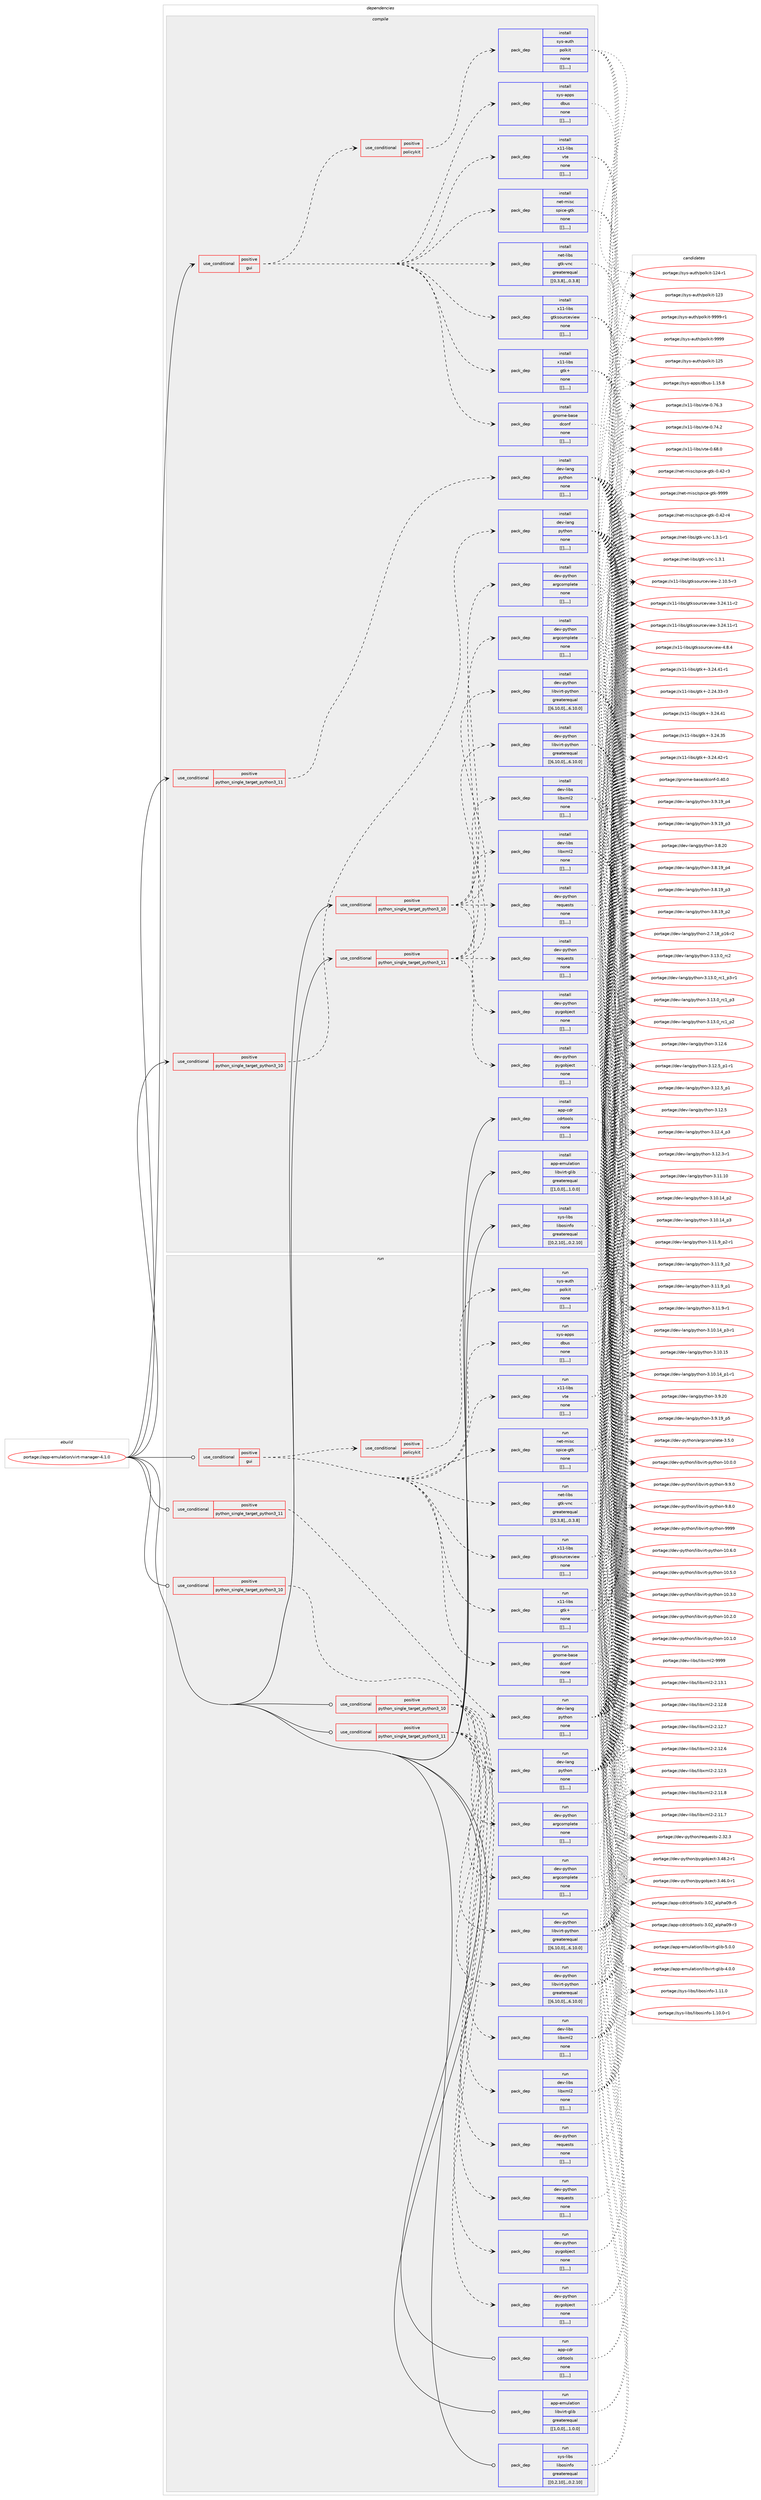 digraph prolog {

# *************
# Graph options
# *************

newrank=true;
concentrate=true;
compound=true;
graph [rankdir=LR,fontname=Helvetica,fontsize=10,ranksep=1.5];#, ranksep=2.5, nodesep=0.2];
edge  [arrowhead=vee];
node  [fontname=Helvetica,fontsize=10];

# **********
# The ebuild
# **********

subgraph cluster_leftcol {
color=gray;
label=<<i>ebuild</i>>;
id [label="portage://app-emulation/virt-manager-4.1.0", color=red, width=4, href="../app-emulation/virt-manager-4.1.0.svg"];
}

# ****************
# The dependencies
# ****************

subgraph cluster_midcol {
color=gray;
label=<<i>dependencies</i>>;
subgraph cluster_compile {
fillcolor="#eeeeee";
style=filled;
label=<<i>compile</i>>;
subgraph cond9316 {
dependency32335 [label=<<TABLE BORDER="0" CELLBORDER="1" CELLSPACING="0" CELLPADDING="4"><TR><TD ROWSPAN="3" CELLPADDING="10">use_conditional</TD></TR><TR><TD>positive</TD></TR><TR><TD>gui</TD></TR></TABLE>>, shape=none, color=red];
subgraph pack22677 {
dependency32336 [label=<<TABLE BORDER="0" CELLBORDER="1" CELLSPACING="0" CELLPADDING="4" WIDTH="220"><TR><TD ROWSPAN="6" CELLPADDING="30">pack_dep</TD></TR><TR><TD WIDTH="110">install</TD></TR><TR><TD>gnome-base</TD></TR><TR><TD>dconf</TD></TR><TR><TD>none</TD></TR><TR><TD>[[],,,,]</TD></TR></TABLE>>, shape=none, color=blue];
}
dependency32335:e -> dependency32336:w [weight=20,style="dashed",arrowhead="vee"];
subgraph pack22678 {
dependency32337 [label=<<TABLE BORDER="0" CELLBORDER="1" CELLSPACING="0" CELLPADDING="4" WIDTH="220"><TR><TD ROWSPAN="6" CELLPADDING="30">pack_dep</TD></TR><TR><TD WIDTH="110">install</TD></TR><TR><TD>net-libs</TD></TR><TR><TD>gtk-vnc</TD></TR><TR><TD>greaterequal</TD></TR><TR><TD>[[0,3,8],,,0.3.8]</TD></TR></TABLE>>, shape=none, color=blue];
}
dependency32335:e -> dependency32337:w [weight=20,style="dashed",arrowhead="vee"];
subgraph pack22679 {
dependency32338 [label=<<TABLE BORDER="0" CELLBORDER="1" CELLSPACING="0" CELLPADDING="4" WIDTH="220"><TR><TD ROWSPAN="6" CELLPADDING="30">pack_dep</TD></TR><TR><TD WIDTH="110">install</TD></TR><TR><TD>net-misc</TD></TR><TR><TD>spice-gtk</TD></TR><TR><TD>none</TD></TR><TR><TD>[[],,,,]</TD></TR></TABLE>>, shape=none, color=blue];
}
dependency32335:e -> dependency32338:w [weight=20,style="dashed",arrowhead="vee"];
subgraph pack22680 {
dependency32339 [label=<<TABLE BORDER="0" CELLBORDER="1" CELLSPACING="0" CELLPADDING="4" WIDTH="220"><TR><TD ROWSPAN="6" CELLPADDING="30">pack_dep</TD></TR><TR><TD WIDTH="110">install</TD></TR><TR><TD>sys-apps</TD></TR><TR><TD>dbus</TD></TR><TR><TD>none</TD></TR><TR><TD>[[],,,,]</TD></TR></TABLE>>, shape=none, color=blue];
}
dependency32335:e -> dependency32339:w [weight=20,style="dashed",arrowhead="vee"];
subgraph pack22681 {
dependency32340 [label=<<TABLE BORDER="0" CELLBORDER="1" CELLSPACING="0" CELLPADDING="4" WIDTH="220"><TR><TD ROWSPAN="6" CELLPADDING="30">pack_dep</TD></TR><TR><TD WIDTH="110">install</TD></TR><TR><TD>x11-libs</TD></TR><TR><TD>gtk+</TD></TR><TR><TD>none</TD></TR><TR><TD>[[],,,,]</TD></TR></TABLE>>, shape=none, color=blue];
}
dependency32335:e -> dependency32340:w [weight=20,style="dashed",arrowhead="vee"];
subgraph pack22682 {
dependency32341 [label=<<TABLE BORDER="0" CELLBORDER="1" CELLSPACING="0" CELLPADDING="4" WIDTH="220"><TR><TD ROWSPAN="6" CELLPADDING="30">pack_dep</TD></TR><TR><TD WIDTH="110">install</TD></TR><TR><TD>x11-libs</TD></TR><TR><TD>gtksourceview</TD></TR><TR><TD>none</TD></TR><TR><TD>[[],,,,]</TD></TR></TABLE>>, shape=none, color=blue];
}
dependency32335:e -> dependency32341:w [weight=20,style="dashed",arrowhead="vee"];
subgraph pack22683 {
dependency32342 [label=<<TABLE BORDER="0" CELLBORDER="1" CELLSPACING="0" CELLPADDING="4" WIDTH="220"><TR><TD ROWSPAN="6" CELLPADDING="30">pack_dep</TD></TR><TR><TD WIDTH="110">install</TD></TR><TR><TD>x11-libs</TD></TR><TR><TD>vte</TD></TR><TR><TD>none</TD></TR><TR><TD>[[],,,,]</TD></TR></TABLE>>, shape=none, color=blue];
}
dependency32335:e -> dependency32342:w [weight=20,style="dashed",arrowhead="vee"];
subgraph cond9317 {
dependency32343 [label=<<TABLE BORDER="0" CELLBORDER="1" CELLSPACING="0" CELLPADDING="4"><TR><TD ROWSPAN="3" CELLPADDING="10">use_conditional</TD></TR><TR><TD>positive</TD></TR><TR><TD>policykit</TD></TR></TABLE>>, shape=none, color=red];
subgraph pack22684 {
dependency32344 [label=<<TABLE BORDER="0" CELLBORDER="1" CELLSPACING="0" CELLPADDING="4" WIDTH="220"><TR><TD ROWSPAN="6" CELLPADDING="30">pack_dep</TD></TR><TR><TD WIDTH="110">install</TD></TR><TR><TD>sys-auth</TD></TR><TR><TD>polkit</TD></TR><TR><TD>none</TD></TR><TR><TD>[[],,,,]</TD></TR></TABLE>>, shape=none, color=blue];
}
dependency32343:e -> dependency32344:w [weight=20,style="dashed",arrowhead="vee"];
}
dependency32335:e -> dependency32343:w [weight=20,style="dashed",arrowhead="vee"];
}
id:e -> dependency32335:w [weight=20,style="solid",arrowhead="vee"];
subgraph cond9318 {
dependency32345 [label=<<TABLE BORDER="0" CELLBORDER="1" CELLSPACING="0" CELLPADDING="4"><TR><TD ROWSPAN="3" CELLPADDING="10">use_conditional</TD></TR><TR><TD>positive</TD></TR><TR><TD>python_single_target_python3_10</TD></TR></TABLE>>, shape=none, color=red];
subgraph pack22685 {
dependency32346 [label=<<TABLE BORDER="0" CELLBORDER="1" CELLSPACING="0" CELLPADDING="4" WIDTH="220"><TR><TD ROWSPAN="6" CELLPADDING="30">pack_dep</TD></TR><TR><TD WIDTH="110">install</TD></TR><TR><TD>dev-lang</TD></TR><TR><TD>python</TD></TR><TR><TD>none</TD></TR><TR><TD>[[],,,,]</TD></TR></TABLE>>, shape=none, color=blue];
}
dependency32345:e -> dependency32346:w [weight=20,style="dashed",arrowhead="vee"];
}
id:e -> dependency32345:w [weight=20,style="solid",arrowhead="vee"];
subgraph cond9319 {
dependency32347 [label=<<TABLE BORDER="0" CELLBORDER="1" CELLSPACING="0" CELLPADDING="4"><TR><TD ROWSPAN="3" CELLPADDING="10">use_conditional</TD></TR><TR><TD>positive</TD></TR><TR><TD>python_single_target_python3_10</TD></TR></TABLE>>, shape=none, color=red];
subgraph pack22686 {
dependency32348 [label=<<TABLE BORDER="0" CELLBORDER="1" CELLSPACING="0" CELLPADDING="4" WIDTH="220"><TR><TD ROWSPAN="6" CELLPADDING="30">pack_dep</TD></TR><TR><TD WIDTH="110">install</TD></TR><TR><TD>dev-libs</TD></TR><TR><TD>libxml2</TD></TR><TR><TD>none</TD></TR><TR><TD>[[],,,,]</TD></TR></TABLE>>, shape=none, color=blue];
}
dependency32347:e -> dependency32348:w [weight=20,style="dashed",arrowhead="vee"];
subgraph pack22687 {
dependency32349 [label=<<TABLE BORDER="0" CELLBORDER="1" CELLSPACING="0" CELLPADDING="4" WIDTH="220"><TR><TD ROWSPAN="6" CELLPADDING="30">pack_dep</TD></TR><TR><TD WIDTH="110">install</TD></TR><TR><TD>dev-python</TD></TR><TR><TD>argcomplete</TD></TR><TR><TD>none</TD></TR><TR><TD>[[],,,,]</TD></TR></TABLE>>, shape=none, color=blue];
}
dependency32347:e -> dependency32349:w [weight=20,style="dashed",arrowhead="vee"];
subgraph pack22688 {
dependency32350 [label=<<TABLE BORDER="0" CELLBORDER="1" CELLSPACING="0" CELLPADDING="4" WIDTH="220"><TR><TD ROWSPAN="6" CELLPADDING="30">pack_dep</TD></TR><TR><TD WIDTH="110">install</TD></TR><TR><TD>dev-python</TD></TR><TR><TD>libvirt-python</TD></TR><TR><TD>greaterequal</TD></TR><TR><TD>[[6,10,0],,,6.10.0]</TD></TR></TABLE>>, shape=none, color=blue];
}
dependency32347:e -> dependency32350:w [weight=20,style="dashed",arrowhead="vee"];
subgraph pack22689 {
dependency32351 [label=<<TABLE BORDER="0" CELLBORDER="1" CELLSPACING="0" CELLPADDING="4" WIDTH="220"><TR><TD ROWSPAN="6" CELLPADDING="30">pack_dep</TD></TR><TR><TD WIDTH="110">install</TD></TR><TR><TD>dev-python</TD></TR><TR><TD>pygobject</TD></TR><TR><TD>none</TD></TR><TR><TD>[[],,,,]</TD></TR></TABLE>>, shape=none, color=blue];
}
dependency32347:e -> dependency32351:w [weight=20,style="dashed",arrowhead="vee"];
subgraph pack22690 {
dependency32352 [label=<<TABLE BORDER="0" CELLBORDER="1" CELLSPACING="0" CELLPADDING="4" WIDTH="220"><TR><TD ROWSPAN="6" CELLPADDING="30">pack_dep</TD></TR><TR><TD WIDTH="110">install</TD></TR><TR><TD>dev-python</TD></TR><TR><TD>requests</TD></TR><TR><TD>none</TD></TR><TR><TD>[[],,,,]</TD></TR></TABLE>>, shape=none, color=blue];
}
dependency32347:e -> dependency32352:w [weight=20,style="dashed",arrowhead="vee"];
}
id:e -> dependency32347:w [weight=20,style="solid",arrowhead="vee"];
subgraph cond9320 {
dependency32353 [label=<<TABLE BORDER="0" CELLBORDER="1" CELLSPACING="0" CELLPADDING="4"><TR><TD ROWSPAN="3" CELLPADDING="10">use_conditional</TD></TR><TR><TD>positive</TD></TR><TR><TD>python_single_target_python3_11</TD></TR></TABLE>>, shape=none, color=red];
subgraph pack22691 {
dependency32354 [label=<<TABLE BORDER="0" CELLBORDER="1" CELLSPACING="0" CELLPADDING="4" WIDTH="220"><TR><TD ROWSPAN="6" CELLPADDING="30">pack_dep</TD></TR><TR><TD WIDTH="110">install</TD></TR><TR><TD>dev-lang</TD></TR><TR><TD>python</TD></TR><TR><TD>none</TD></TR><TR><TD>[[],,,,]</TD></TR></TABLE>>, shape=none, color=blue];
}
dependency32353:e -> dependency32354:w [weight=20,style="dashed",arrowhead="vee"];
}
id:e -> dependency32353:w [weight=20,style="solid",arrowhead="vee"];
subgraph cond9321 {
dependency32355 [label=<<TABLE BORDER="0" CELLBORDER="1" CELLSPACING="0" CELLPADDING="4"><TR><TD ROWSPAN="3" CELLPADDING="10">use_conditional</TD></TR><TR><TD>positive</TD></TR><TR><TD>python_single_target_python3_11</TD></TR></TABLE>>, shape=none, color=red];
subgraph pack22692 {
dependency32356 [label=<<TABLE BORDER="0" CELLBORDER="1" CELLSPACING="0" CELLPADDING="4" WIDTH="220"><TR><TD ROWSPAN="6" CELLPADDING="30">pack_dep</TD></TR><TR><TD WIDTH="110">install</TD></TR><TR><TD>dev-libs</TD></TR><TR><TD>libxml2</TD></TR><TR><TD>none</TD></TR><TR><TD>[[],,,,]</TD></TR></TABLE>>, shape=none, color=blue];
}
dependency32355:e -> dependency32356:w [weight=20,style="dashed",arrowhead="vee"];
subgraph pack22693 {
dependency32357 [label=<<TABLE BORDER="0" CELLBORDER="1" CELLSPACING="0" CELLPADDING="4" WIDTH="220"><TR><TD ROWSPAN="6" CELLPADDING="30">pack_dep</TD></TR><TR><TD WIDTH="110">install</TD></TR><TR><TD>dev-python</TD></TR><TR><TD>argcomplete</TD></TR><TR><TD>none</TD></TR><TR><TD>[[],,,,]</TD></TR></TABLE>>, shape=none, color=blue];
}
dependency32355:e -> dependency32357:w [weight=20,style="dashed",arrowhead="vee"];
subgraph pack22694 {
dependency32358 [label=<<TABLE BORDER="0" CELLBORDER="1" CELLSPACING="0" CELLPADDING="4" WIDTH="220"><TR><TD ROWSPAN="6" CELLPADDING="30">pack_dep</TD></TR><TR><TD WIDTH="110">install</TD></TR><TR><TD>dev-python</TD></TR><TR><TD>libvirt-python</TD></TR><TR><TD>greaterequal</TD></TR><TR><TD>[[6,10,0],,,6.10.0]</TD></TR></TABLE>>, shape=none, color=blue];
}
dependency32355:e -> dependency32358:w [weight=20,style="dashed",arrowhead="vee"];
subgraph pack22695 {
dependency32359 [label=<<TABLE BORDER="0" CELLBORDER="1" CELLSPACING="0" CELLPADDING="4" WIDTH="220"><TR><TD ROWSPAN="6" CELLPADDING="30">pack_dep</TD></TR><TR><TD WIDTH="110">install</TD></TR><TR><TD>dev-python</TD></TR><TR><TD>pygobject</TD></TR><TR><TD>none</TD></TR><TR><TD>[[],,,,]</TD></TR></TABLE>>, shape=none, color=blue];
}
dependency32355:e -> dependency32359:w [weight=20,style="dashed",arrowhead="vee"];
subgraph pack22696 {
dependency32360 [label=<<TABLE BORDER="0" CELLBORDER="1" CELLSPACING="0" CELLPADDING="4" WIDTH="220"><TR><TD ROWSPAN="6" CELLPADDING="30">pack_dep</TD></TR><TR><TD WIDTH="110">install</TD></TR><TR><TD>dev-python</TD></TR><TR><TD>requests</TD></TR><TR><TD>none</TD></TR><TR><TD>[[],,,,]</TD></TR></TABLE>>, shape=none, color=blue];
}
dependency32355:e -> dependency32360:w [weight=20,style="dashed",arrowhead="vee"];
}
id:e -> dependency32355:w [weight=20,style="solid",arrowhead="vee"];
subgraph pack22697 {
dependency32361 [label=<<TABLE BORDER="0" CELLBORDER="1" CELLSPACING="0" CELLPADDING="4" WIDTH="220"><TR><TD ROWSPAN="6" CELLPADDING="30">pack_dep</TD></TR><TR><TD WIDTH="110">install</TD></TR><TR><TD>app-cdr</TD></TR><TR><TD>cdrtools</TD></TR><TR><TD>none</TD></TR><TR><TD>[[],,,,]</TD></TR></TABLE>>, shape=none, color=blue];
}
id:e -> dependency32361:w [weight=20,style="solid",arrowhead="vee"];
subgraph pack22698 {
dependency32362 [label=<<TABLE BORDER="0" CELLBORDER="1" CELLSPACING="0" CELLPADDING="4" WIDTH="220"><TR><TD ROWSPAN="6" CELLPADDING="30">pack_dep</TD></TR><TR><TD WIDTH="110">install</TD></TR><TR><TD>app-emulation</TD></TR><TR><TD>libvirt-glib</TD></TR><TR><TD>greaterequal</TD></TR><TR><TD>[[1,0,0],,,1.0.0]</TD></TR></TABLE>>, shape=none, color=blue];
}
id:e -> dependency32362:w [weight=20,style="solid",arrowhead="vee"];
subgraph pack22699 {
dependency32363 [label=<<TABLE BORDER="0" CELLBORDER="1" CELLSPACING="0" CELLPADDING="4" WIDTH="220"><TR><TD ROWSPAN="6" CELLPADDING="30">pack_dep</TD></TR><TR><TD WIDTH="110">install</TD></TR><TR><TD>sys-libs</TD></TR><TR><TD>libosinfo</TD></TR><TR><TD>greaterequal</TD></TR><TR><TD>[[0,2,10],,,0.2.10]</TD></TR></TABLE>>, shape=none, color=blue];
}
id:e -> dependency32363:w [weight=20,style="solid",arrowhead="vee"];
}
subgraph cluster_compileandrun {
fillcolor="#eeeeee";
style=filled;
label=<<i>compile and run</i>>;
}
subgraph cluster_run {
fillcolor="#eeeeee";
style=filled;
label=<<i>run</i>>;
subgraph cond9322 {
dependency32364 [label=<<TABLE BORDER="0" CELLBORDER="1" CELLSPACING="0" CELLPADDING="4"><TR><TD ROWSPAN="3" CELLPADDING="10">use_conditional</TD></TR><TR><TD>positive</TD></TR><TR><TD>gui</TD></TR></TABLE>>, shape=none, color=red];
subgraph pack22700 {
dependency32365 [label=<<TABLE BORDER="0" CELLBORDER="1" CELLSPACING="0" CELLPADDING="4" WIDTH="220"><TR><TD ROWSPAN="6" CELLPADDING="30">pack_dep</TD></TR><TR><TD WIDTH="110">run</TD></TR><TR><TD>gnome-base</TD></TR><TR><TD>dconf</TD></TR><TR><TD>none</TD></TR><TR><TD>[[],,,,]</TD></TR></TABLE>>, shape=none, color=blue];
}
dependency32364:e -> dependency32365:w [weight=20,style="dashed",arrowhead="vee"];
subgraph pack22701 {
dependency32366 [label=<<TABLE BORDER="0" CELLBORDER="1" CELLSPACING="0" CELLPADDING="4" WIDTH="220"><TR><TD ROWSPAN="6" CELLPADDING="30">pack_dep</TD></TR><TR><TD WIDTH="110">run</TD></TR><TR><TD>net-libs</TD></TR><TR><TD>gtk-vnc</TD></TR><TR><TD>greaterequal</TD></TR><TR><TD>[[0,3,8],,,0.3.8]</TD></TR></TABLE>>, shape=none, color=blue];
}
dependency32364:e -> dependency32366:w [weight=20,style="dashed",arrowhead="vee"];
subgraph pack22702 {
dependency32367 [label=<<TABLE BORDER="0" CELLBORDER="1" CELLSPACING="0" CELLPADDING="4" WIDTH="220"><TR><TD ROWSPAN="6" CELLPADDING="30">pack_dep</TD></TR><TR><TD WIDTH="110">run</TD></TR><TR><TD>net-misc</TD></TR><TR><TD>spice-gtk</TD></TR><TR><TD>none</TD></TR><TR><TD>[[],,,,]</TD></TR></TABLE>>, shape=none, color=blue];
}
dependency32364:e -> dependency32367:w [weight=20,style="dashed",arrowhead="vee"];
subgraph pack22703 {
dependency32368 [label=<<TABLE BORDER="0" CELLBORDER="1" CELLSPACING="0" CELLPADDING="4" WIDTH="220"><TR><TD ROWSPAN="6" CELLPADDING="30">pack_dep</TD></TR><TR><TD WIDTH="110">run</TD></TR><TR><TD>sys-apps</TD></TR><TR><TD>dbus</TD></TR><TR><TD>none</TD></TR><TR><TD>[[],,,,]</TD></TR></TABLE>>, shape=none, color=blue];
}
dependency32364:e -> dependency32368:w [weight=20,style="dashed",arrowhead="vee"];
subgraph pack22704 {
dependency32369 [label=<<TABLE BORDER="0" CELLBORDER="1" CELLSPACING="0" CELLPADDING="4" WIDTH="220"><TR><TD ROWSPAN="6" CELLPADDING="30">pack_dep</TD></TR><TR><TD WIDTH="110">run</TD></TR><TR><TD>x11-libs</TD></TR><TR><TD>gtk+</TD></TR><TR><TD>none</TD></TR><TR><TD>[[],,,,]</TD></TR></TABLE>>, shape=none, color=blue];
}
dependency32364:e -> dependency32369:w [weight=20,style="dashed",arrowhead="vee"];
subgraph pack22705 {
dependency32370 [label=<<TABLE BORDER="0" CELLBORDER="1" CELLSPACING="0" CELLPADDING="4" WIDTH="220"><TR><TD ROWSPAN="6" CELLPADDING="30">pack_dep</TD></TR><TR><TD WIDTH="110">run</TD></TR><TR><TD>x11-libs</TD></TR><TR><TD>gtksourceview</TD></TR><TR><TD>none</TD></TR><TR><TD>[[],,,,]</TD></TR></TABLE>>, shape=none, color=blue];
}
dependency32364:e -> dependency32370:w [weight=20,style="dashed",arrowhead="vee"];
subgraph pack22706 {
dependency32371 [label=<<TABLE BORDER="0" CELLBORDER="1" CELLSPACING="0" CELLPADDING="4" WIDTH="220"><TR><TD ROWSPAN="6" CELLPADDING="30">pack_dep</TD></TR><TR><TD WIDTH="110">run</TD></TR><TR><TD>x11-libs</TD></TR><TR><TD>vte</TD></TR><TR><TD>none</TD></TR><TR><TD>[[],,,,]</TD></TR></TABLE>>, shape=none, color=blue];
}
dependency32364:e -> dependency32371:w [weight=20,style="dashed",arrowhead="vee"];
subgraph cond9323 {
dependency32372 [label=<<TABLE BORDER="0" CELLBORDER="1" CELLSPACING="0" CELLPADDING="4"><TR><TD ROWSPAN="3" CELLPADDING="10">use_conditional</TD></TR><TR><TD>positive</TD></TR><TR><TD>policykit</TD></TR></TABLE>>, shape=none, color=red];
subgraph pack22707 {
dependency32373 [label=<<TABLE BORDER="0" CELLBORDER="1" CELLSPACING="0" CELLPADDING="4" WIDTH="220"><TR><TD ROWSPAN="6" CELLPADDING="30">pack_dep</TD></TR><TR><TD WIDTH="110">run</TD></TR><TR><TD>sys-auth</TD></TR><TR><TD>polkit</TD></TR><TR><TD>none</TD></TR><TR><TD>[[],,,,]</TD></TR></TABLE>>, shape=none, color=blue];
}
dependency32372:e -> dependency32373:w [weight=20,style="dashed",arrowhead="vee"];
}
dependency32364:e -> dependency32372:w [weight=20,style="dashed",arrowhead="vee"];
}
id:e -> dependency32364:w [weight=20,style="solid",arrowhead="odot"];
subgraph cond9324 {
dependency32374 [label=<<TABLE BORDER="0" CELLBORDER="1" CELLSPACING="0" CELLPADDING="4"><TR><TD ROWSPAN="3" CELLPADDING="10">use_conditional</TD></TR><TR><TD>positive</TD></TR><TR><TD>python_single_target_python3_10</TD></TR></TABLE>>, shape=none, color=red];
subgraph pack22708 {
dependency32375 [label=<<TABLE BORDER="0" CELLBORDER="1" CELLSPACING="0" CELLPADDING="4" WIDTH="220"><TR><TD ROWSPAN="6" CELLPADDING="30">pack_dep</TD></TR><TR><TD WIDTH="110">run</TD></TR><TR><TD>dev-lang</TD></TR><TR><TD>python</TD></TR><TR><TD>none</TD></TR><TR><TD>[[],,,,]</TD></TR></TABLE>>, shape=none, color=blue];
}
dependency32374:e -> dependency32375:w [weight=20,style="dashed",arrowhead="vee"];
}
id:e -> dependency32374:w [weight=20,style="solid",arrowhead="odot"];
subgraph cond9325 {
dependency32376 [label=<<TABLE BORDER="0" CELLBORDER="1" CELLSPACING="0" CELLPADDING="4"><TR><TD ROWSPAN="3" CELLPADDING="10">use_conditional</TD></TR><TR><TD>positive</TD></TR><TR><TD>python_single_target_python3_10</TD></TR></TABLE>>, shape=none, color=red];
subgraph pack22709 {
dependency32377 [label=<<TABLE BORDER="0" CELLBORDER="1" CELLSPACING="0" CELLPADDING="4" WIDTH="220"><TR><TD ROWSPAN="6" CELLPADDING="30">pack_dep</TD></TR><TR><TD WIDTH="110">run</TD></TR><TR><TD>dev-libs</TD></TR><TR><TD>libxml2</TD></TR><TR><TD>none</TD></TR><TR><TD>[[],,,,]</TD></TR></TABLE>>, shape=none, color=blue];
}
dependency32376:e -> dependency32377:w [weight=20,style="dashed",arrowhead="vee"];
subgraph pack22710 {
dependency32378 [label=<<TABLE BORDER="0" CELLBORDER="1" CELLSPACING="0" CELLPADDING="4" WIDTH="220"><TR><TD ROWSPAN="6" CELLPADDING="30">pack_dep</TD></TR><TR><TD WIDTH="110">run</TD></TR><TR><TD>dev-python</TD></TR><TR><TD>argcomplete</TD></TR><TR><TD>none</TD></TR><TR><TD>[[],,,,]</TD></TR></TABLE>>, shape=none, color=blue];
}
dependency32376:e -> dependency32378:w [weight=20,style="dashed",arrowhead="vee"];
subgraph pack22711 {
dependency32379 [label=<<TABLE BORDER="0" CELLBORDER="1" CELLSPACING="0" CELLPADDING="4" WIDTH="220"><TR><TD ROWSPAN="6" CELLPADDING="30">pack_dep</TD></TR><TR><TD WIDTH="110">run</TD></TR><TR><TD>dev-python</TD></TR><TR><TD>libvirt-python</TD></TR><TR><TD>greaterequal</TD></TR><TR><TD>[[6,10,0],,,6.10.0]</TD></TR></TABLE>>, shape=none, color=blue];
}
dependency32376:e -> dependency32379:w [weight=20,style="dashed",arrowhead="vee"];
subgraph pack22712 {
dependency32380 [label=<<TABLE BORDER="0" CELLBORDER="1" CELLSPACING="0" CELLPADDING="4" WIDTH="220"><TR><TD ROWSPAN="6" CELLPADDING="30">pack_dep</TD></TR><TR><TD WIDTH="110">run</TD></TR><TR><TD>dev-python</TD></TR><TR><TD>pygobject</TD></TR><TR><TD>none</TD></TR><TR><TD>[[],,,,]</TD></TR></TABLE>>, shape=none, color=blue];
}
dependency32376:e -> dependency32380:w [weight=20,style="dashed",arrowhead="vee"];
subgraph pack22713 {
dependency32381 [label=<<TABLE BORDER="0" CELLBORDER="1" CELLSPACING="0" CELLPADDING="4" WIDTH="220"><TR><TD ROWSPAN="6" CELLPADDING="30">pack_dep</TD></TR><TR><TD WIDTH="110">run</TD></TR><TR><TD>dev-python</TD></TR><TR><TD>requests</TD></TR><TR><TD>none</TD></TR><TR><TD>[[],,,,]</TD></TR></TABLE>>, shape=none, color=blue];
}
dependency32376:e -> dependency32381:w [weight=20,style="dashed",arrowhead="vee"];
}
id:e -> dependency32376:w [weight=20,style="solid",arrowhead="odot"];
subgraph cond9326 {
dependency32382 [label=<<TABLE BORDER="0" CELLBORDER="1" CELLSPACING="0" CELLPADDING="4"><TR><TD ROWSPAN="3" CELLPADDING="10">use_conditional</TD></TR><TR><TD>positive</TD></TR><TR><TD>python_single_target_python3_11</TD></TR></TABLE>>, shape=none, color=red];
subgraph pack22714 {
dependency32383 [label=<<TABLE BORDER="0" CELLBORDER="1" CELLSPACING="0" CELLPADDING="4" WIDTH="220"><TR><TD ROWSPAN="6" CELLPADDING="30">pack_dep</TD></TR><TR><TD WIDTH="110">run</TD></TR><TR><TD>dev-lang</TD></TR><TR><TD>python</TD></TR><TR><TD>none</TD></TR><TR><TD>[[],,,,]</TD></TR></TABLE>>, shape=none, color=blue];
}
dependency32382:e -> dependency32383:w [weight=20,style="dashed",arrowhead="vee"];
}
id:e -> dependency32382:w [weight=20,style="solid",arrowhead="odot"];
subgraph cond9327 {
dependency32384 [label=<<TABLE BORDER="0" CELLBORDER="1" CELLSPACING="0" CELLPADDING="4"><TR><TD ROWSPAN="3" CELLPADDING="10">use_conditional</TD></TR><TR><TD>positive</TD></TR><TR><TD>python_single_target_python3_11</TD></TR></TABLE>>, shape=none, color=red];
subgraph pack22715 {
dependency32385 [label=<<TABLE BORDER="0" CELLBORDER="1" CELLSPACING="0" CELLPADDING="4" WIDTH="220"><TR><TD ROWSPAN="6" CELLPADDING="30">pack_dep</TD></TR><TR><TD WIDTH="110">run</TD></TR><TR><TD>dev-libs</TD></TR><TR><TD>libxml2</TD></TR><TR><TD>none</TD></TR><TR><TD>[[],,,,]</TD></TR></TABLE>>, shape=none, color=blue];
}
dependency32384:e -> dependency32385:w [weight=20,style="dashed",arrowhead="vee"];
subgraph pack22716 {
dependency32386 [label=<<TABLE BORDER="0" CELLBORDER="1" CELLSPACING="0" CELLPADDING="4" WIDTH="220"><TR><TD ROWSPAN="6" CELLPADDING="30">pack_dep</TD></TR><TR><TD WIDTH="110">run</TD></TR><TR><TD>dev-python</TD></TR><TR><TD>argcomplete</TD></TR><TR><TD>none</TD></TR><TR><TD>[[],,,,]</TD></TR></TABLE>>, shape=none, color=blue];
}
dependency32384:e -> dependency32386:w [weight=20,style="dashed",arrowhead="vee"];
subgraph pack22717 {
dependency32387 [label=<<TABLE BORDER="0" CELLBORDER="1" CELLSPACING="0" CELLPADDING="4" WIDTH="220"><TR><TD ROWSPAN="6" CELLPADDING="30">pack_dep</TD></TR><TR><TD WIDTH="110">run</TD></TR><TR><TD>dev-python</TD></TR><TR><TD>libvirt-python</TD></TR><TR><TD>greaterequal</TD></TR><TR><TD>[[6,10,0],,,6.10.0]</TD></TR></TABLE>>, shape=none, color=blue];
}
dependency32384:e -> dependency32387:w [weight=20,style="dashed",arrowhead="vee"];
subgraph pack22718 {
dependency32388 [label=<<TABLE BORDER="0" CELLBORDER="1" CELLSPACING="0" CELLPADDING="4" WIDTH="220"><TR><TD ROWSPAN="6" CELLPADDING="30">pack_dep</TD></TR><TR><TD WIDTH="110">run</TD></TR><TR><TD>dev-python</TD></TR><TR><TD>pygobject</TD></TR><TR><TD>none</TD></TR><TR><TD>[[],,,,]</TD></TR></TABLE>>, shape=none, color=blue];
}
dependency32384:e -> dependency32388:w [weight=20,style="dashed",arrowhead="vee"];
subgraph pack22719 {
dependency32389 [label=<<TABLE BORDER="0" CELLBORDER="1" CELLSPACING="0" CELLPADDING="4" WIDTH="220"><TR><TD ROWSPAN="6" CELLPADDING="30">pack_dep</TD></TR><TR><TD WIDTH="110">run</TD></TR><TR><TD>dev-python</TD></TR><TR><TD>requests</TD></TR><TR><TD>none</TD></TR><TR><TD>[[],,,,]</TD></TR></TABLE>>, shape=none, color=blue];
}
dependency32384:e -> dependency32389:w [weight=20,style="dashed",arrowhead="vee"];
}
id:e -> dependency32384:w [weight=20,style="solid",arrowhead="odot"];
subgraph pack22720 {
dependency32390 [label=<<TABLE BORDER="0" CELLBORDER="1" CELLSPACING="0" CELLPADDING="4" WIDTH="220"><TR><TD ROWSPAN="6" CELLPADDING="30">pack_dep</TD></TR><TR><TD WIDTH="110">run</TD></TR><TR><TD>app-cdr</TD></TR><TR><TD>cdrtools</TD></TR><TR><TD>none</TD></TR><TR><TD>[[],,,,]</TD></TR></TABLE>>, shape=none, color=blue];
}
id:e -> dependency32390:w [weight=20,style="solid",arrowhead="odot"];
subgraph pack22721 {
dependency32391 [label=<<TABLE BORDER="0" CELLBORDER="1" CELLSPACING="0" CELLPADDING="4" WIDTH="220"><TR><TD ROWSPAN="6" CELLPADDING="30">pack_dep</TD></TR><TR><TD WIDTH="110">run</TD></TR><TR><TD>app-emulation</TD></TR><TR><TD>libvirt-glib</TD></TR><TR><TD>greaterequal</TD></TR><TR><TD>[[1,0,0],,,1.0.0]</TD></TR></TABLE>>, shape=none, color=blue];
}
id:e -> dependency32391:w [weight=20,style="solid",arrowhead="odot"];
subgraph pack22722 {
dependency32392 [label=<<TABLE BORDER="0" CELLBORDER="1" CELLSPACING="0" CELLPADDING="4" WIDTH="220"><TR><TD ROWSPAN="6" CELLPADDING="30">pack_dep</TD></TR><TR><TD WIDTH="110">run</TD></TR><TR><TD>sys-libs</TD></TR><TR><TD>libosinfo</TD></TR><TR><TD>greaterequal</TD></TR><TR><TD>[[0,2,10],,,0.2.10]</TD></TR></TABLE>>, shape=none, color=blue];
}
id:e -> dependency32392:w [weight=20,style="solid",arrowhead="odot"];
}
}

# **************
# The candidates
# **************

subgraph cluster_choices {
rank=same;
color=gray;
label=<<i>candidates</i>>;

subgraph choice22677 {
color=black;
nodesep=1;
choice103110111109101459897115101471009911111010245484652484648 [label="portage://gnome-base/dconf-0.40.0", color=red, width=4,href="../gnome-base/dconf-0.40.0.svg"];
dependency32336:e -> choice103110111109101459897115101471009911111010245484652484648:w [style=dotted,weight="100"];
}
subgraph choice22678 {
color=black;
nodesep=1;
choice11010111645108105981154710311610745118110994549465146494511449 [label="portage://net-libs/gtk-vnc-1.3.1-r1", color=red, width=4,href="../net-libs/gtk-vnc-1.3.1-r1.svg"];
choice1101011164510810598115471031161074511811099454946514649 [label="portage://net-libs/gtk-vnc-1.3.1", color=red, width=4,href="../net-libs/gtk-vnc-1.3.1.svg"];
dependency32337:e -> choice11010111645108105981154710311610745118110994549465146494511449:w [style=dotted,weight="100"];
dependency32337:e -> choice1101011164510810598115471031161074511811099454946514649:w [style=dotted,weight="100"];
}
subgraph choice22679 {
color=black;
nodesep=1;
choice11010111645109105115994711511210599101451031161074557575757 [label="portage://net-misc/spice-gtk-9999", color=red, width=4,href="../net-misc/spice-gtk-9999.svg"];
choice110101116451091051159947115112105991014510311610745484652504511452 [label="portage://net-misc/spice-gtk-0.42-r4", color=red, width=4,href="../net-misc/spice-gtk-0.42-r4.svg"];
choice110101116451091051159947115112105991014510311610745484652504511451 [label="portage://net-misc/spice-gtk-0.42-r3", color=red, width=4,href="../net-misc/spice-gtk-0.42-r3.svg"];
dependency32338:e -> choice11010111645109105115994711511210599101451031161074557575757:w [style=dotted,weight="100"];
dependency32338:e -> choice110101116451091051159947115112105991014510311610745484652504511452:w [style=dotted,weight="100"];
dependency32338:e -> choice110101116451091051159947115112105991014510311610745484652504511451:w [style=dotted,weight="100"];
}
subgraph choice22680 {
color=black;
nodesep=1;
choice1151211154597112112115471009811711545494649534656 [label="portage://sys-apps/dbus-1.15.8", color=red, width=4,href="../sys-apps/dbus-1.15.8.svg"];
dependency32339:e -> choice1151211154597112112115471009811711545494649534656:w [style=dotted,weight="100"];
}
subgraph choice22681 {
color=black;
nodesep=1;
choice12049494510810598115471031161074345514650524652504511449 [label="portage://x11-libs/gtk+-3.24.42-r1", color=red, width=4,href="../x11-libs/gtk+-3.24.42-r1.svg"];
choice12049494510810598115471031161074345514650524652494511449 [label="portage://x11-libs/gtk+-3.24.41-r1", color=red, width=4,href="../x11-libs/gtk+-3.24.41-r1.svg"];
choice1204949451081059811547103116107434551465052465249 [label="portage://x11-libs/gtk+-3.24.41", color=red, width=4,href="../x11-libs/gtk+-3.24.41.svg"];
choice1204949451081059811547103116107434551465052465153 [label="portage://x11-libs/gtk+-3.24.35", color=red, width=4,href="../x11-libs/gtk+-3.24.35.svg"];
choice12049494510810598115471031161074345504650524651514511451 [label="portage://x11-libs/gtk+-2.24.33-r3", color=red, width=4,href="../x11-libs/gtk+-2.24.33-r3.svg"];
dependency32340:e -> choice12049494510810598115471031161074345514650524652504511449:w [style=dotted,weight="100"];
dependency32340:e -> choice12049494510810598115471031161074345514650524652494511449:w [style=dotted,weight="100"];
dependency32340:e -> choice1204949451081059811547103116107434551465052465249:w [style=dotted,weight="100"];
dependency32340:e -> choice1204949451081059811547103116107434551465052465153:w [style=dotted,weight="100"];
dependency32340:e -> choice12049494510810598115471031161074345504650524651514511451:w [style=dotted,weight="100"];
}
subgraph choice22682 {
color=black;
nodesep=1;
choice120494945108105981154710311610711511111711499101118105101119455246564652 [label="portage://x11-libs/gtksourceview-4.8.4", color=red, width=4,href="../x11-libs/gtksourceview-4.8.4.svg"];
choice12049494510810598115471031161071151111171149910111810510111945514650524649494511450 [label="portage://x11-libs/gtksourceview-3.24.11-r2", color=red, width=4,href="../x11-libs/gtksourceview-3.24.11-r2.svg"];
choice12049494510810598115471031161071151111171149910111810510111945514650524649494511449 [label="portage://x11-libs/gtksourceview-3.24.11-r1", color=red, width=4,href="../x11-libs/gtksourceview-3.24.11-r1.svg"];
choice120494945108105981154710311610711511111711499101118105101119455046494846534511451 [label="portage://x11-libs/gtksourceview-2.10.5-r3", color=red, width=4,href="../x11-libs/gtksourceview-2.10.5-r3.svg"];
dependency32341:e -> choice120494945108105981154710311610711511111711499101118105101119455246564652:w [style=dotted,weight="100"];
dependency32341:e -> choice12049494510810598115471031161071151111171149910111810510111945514650524649494511450:w [style=dotted,weight="100"];
dependency32341:e -> choice12049494510810598115471031161071151111171149910111810510111945514650524649494511449:w [style=dotted,weight="100"];
dependency32341:e -> choice120494945108105981154710311610711511111711499101118105101119455046494846534511451:w [style=dotted,weight="100"];
}
subgraph choice22683 {
color=black;
nodesep=1;
choice120494945108105981154711811610145484655544651 [label="portage://x11-libs/vte-0.76.3", color=red, width=4,href="../x11-libs/vte-0.76.3.svg"];
choice120494945108105981154711811610145484655524650 [label="portage://x11-libs/vte-0.74.2", color=red, width=4,href="../x11-libs/vte-0.74.2.svg"];
choice120494945108105981154711811610145484654564648 [label="portage://x11-libs/vte-0.68.0", color=red, width=4,href="../x11-libs/vte-0.68.0.svg"];
dependency32342:e -> choice120494945108105981154711811610145484655544651:w [style=dotted,weight="100"];
dependency32342:e -> choice120494945108105981154711811610145484655524650:w [style=dotted,weight="100"];
dependency32342:e -> choice120494945108105981154711811610145484654564648:w [style=dotted,weight="100"];
}
subgraph choice22684 {
color=black;
nodesep=1;
choice11512111545971171161044711211110810710511645575757574511449 [label="portage://sys-auth/polkit-9999-r1", color=red, width=4,href="../sys-auth/polkit-9999-r1.svg"];
choice1151211154597117116104471121111081071051164557575757 [label="portage://sys-auth/polkit-9999", color=red, width=4,href="../sys-auth/polkit-9999.svg"];
choice11512111545971171161044711211110810710511645495053 [label="portage://sys-auth/polkit-125", color=red, width=4,href="../sys-auth/polkit-125.svg"];
choice115121115459711711610447112111108107105116454950524511449 [label="portage://sys-auth/polkit-124-r1", color=red, width=4,href="../sys-auth/polkit-124-r1.svg"];
choice11512111545971171161044711211110810710511645495051 [label="portage://sys-auth/polkit-123", color=red, width=4,href="../sys-auth/polkit-123.svg"];
dependency32344:e -> choice11512111545971171161044711211110810710511645575757574511449:w [style=dotted,weight="100"];
dependency32344:e -> choice1151211154597117116104471121111081071051164557575757:w [style=dotted,weight="100"];
dependency32344:e -> choice11512111545971171161044711211110810710511645495053:w [style=dotted,weight="100"];
dependency32344:e -> choice115121115459711711610447112111108107105116454950524511449:w [style=dotted,weight="100"];
dependency32344:e -> choice11512111545971171161044711211110810710511645495051:w [style=dotted,weight="100"];
}
subgraph choice22685 {
color=black;
nodesep=1;
choice10010111845108971101034711212111610411111045514649514648951149950 [label="portage://dev-lang/python-3.13.0_rc2", color=red, width=4,href="../dev-lang/python-3.13.0_rc2.svg"];
choice1001011184510897110103471121211161041111104551464951464895114994995112514511449 [label="portage://dev-lang/python-3.13.0_rc1_p3-r1", color=red, width=4,href="../dev-lang/python-3.13.0_rc1_p3-r1.svg"];
choice100101118451089711010347112121116104111110455146495146489511499499511251 [label="portage://dev-lang/python-3.13.0_rc1_p3", color=red, width=4,href="../dev-lang/python-3.13.0_rc1_p3.svg"];
choice100101118451089711010347112121116104111110455146495146489511499499511250 [label="portage://dev-lang/python-3.13.0_rc1_p2", color=red, width=4,href="../dev-lang/python-3.13.0_rc1_p2.svg"];
choice10010111845108971101034711212111610411111045514649504654 [label="portage://dev-lang/python-3.12.6", color=red, width=4,href="../dev-lang/python-3.12.6.svg"];
choice1001011184510897110103471121211161041111104551464950465395112494511449 [label="portage://dev-lang/python-3.12.5_p1-r1", color=red, width=4,href="../dev-lang/python-3.12.5_p1-r1.svg"];
choice100101118451089711010347112121116104111110455146495046539511249 [label="portage://dev-lang/python-3.12.5_p1", color=red, width=4,href="../dev-lang/python-3.12.5_p1.svg"];
choice10010111845108971101034711212111610411111045514649504653 [label="portage://dev-lang/python-3.12.5", color=red, width=4,href="../dev-lang/python-3.12.5.svg"];
choice100101118451089711010347112121116104111110455146495046529511251 [label="portage://dev-lang/python-3.12.4_p3", color=red, width=4,href="../dev-lang/python-3.12.4_p3.svg"];
choice100101118451089711010347112121116104111110455146495046514511449 [label="portage://dev-lang/python-3.12.3-r1", color=red, width=4,href="../dev-lang/python-3.12.3-r1.svg"];
choice1001011184510897110103471121211161041111104551464949464948 [label="portage://dev-lang/python-3.11.10", color=red, width=4,href="../dev-lang/python-3.11.10.svg"];
choice1001011184510897110103471121211161041111104551464949465795112504511449 [label="portage://dev-lang/python-3.11.9_p2-r1", color=red, width=4,href="../dev-lang/python-3.11.9_p2-r1.svg"];
choice100101118451089711010347112121116104111110455146494946579511250 [label="portage://dev-lang/python-3.11.9_p2", color=red, width=4,href="../dev-lang/python-3.11.9_p2.svg"];
choice100101118451089711010347112121116104111110455146494946579511249 [label="portage://dev-lang/python-3.11.9_p1", color=red, width=4,href="../dev-lang/python-3.11.9_p1.svg"];
choice100101118451089711010347112121116104111110455146494946574511449 [label="portage://dev-lang/python-3.11.9-r1", color=red, width=4,href="../dev-lang/python-3.11.9-r1.svg"];
choice1001011184510897110103471121211161041111104551464948464953 [label="portage://dev-lang/python-3.10.15", color=red, width=4,href="../dev-lang/python-3.10.15.svg"];
choice100101118451089711010347112121116104111110455146494846495295112514511449 [label="portage://dev-lang/python-3.10.14_p3-r1", color=red, width=4,href="../dev-lang/python-3.10.14_p3-r1.svg"];
choice10010111845108971101034711212111610411111045514649484649529511251 [label="portage://dev-lang/python-3.10.14_p3", color=red, width=4,href="../dev-lang/python-3.10.14_p3.svg"];
choice10010111845108971101034711212111610411111045514649484649529511250 [label="portage://dev-lang/python-3.10.14_p2", color=red, width=4,href="../dev-lang/python-3.10.14_p2.svg"];
choice100101118451089711010347112121116104111110455146494846495295112494511449 [label="portage://dev-lang/python-3.10.14_p1-r1", color=red, width=4,href="../dev-lang/python-3.10.14_p1-r1.svg"];
choice10010111845108971101034711212111610411111045514657465048 [label="portage://dev-lang/python-3.9.20", color=red, width=4,href="../dev-lang/python-3.9.20.svg"];
choice100101118451089711010347112121116104111110455146574649579511253 [label="portage://dev-lang/python-3.9.19_p5", color=red, width=4,href="../dev-lang/python-3.9.19_p5.svg"];
choice100101118451089711010347112121116104111110455146574649579511252 [label="portage://dev-lang/python-3.9.19_p4", color=red, width=4,href="../dev-lang/python-3.9.19_p4.svg"];
choice100101118451089711010347112121116104111110455146574649579511251 [label="portage://dev-lang/python-3.9.19_p3", color=red, width=4,href="../dev-lang/python-3.9.19_p3.svg"];
choice10010111845108971101034711212111610411111045514656465048 [label="portage://dev-lang/python-3.8.20", color=red, width=4,href="../dev-lang/python-3.8.20.svg"];
choice100101118451089711010347112121116104111110455146564649579511252 [label="portage://dev-lang/python-3.8.19_p4", color=red, width=4,href="../dev-lang/python-3.8.19_p4.svg"];
choice100101118451089711010347112121116104111110455146564649579511251 [label="portage://dev-lang/python-3.8.19_p3", color=red, width=4,href="../dev-lang/python-3.8.19_p3.svg"];
choice100101118451089711010347112121116104111110455146564649579511250 [label="portage://dev-lang/python-3.8.19_p2", color=red, width=4,href="../dev-lang/python-3.8.19_p2.svg"];
choice100101118451089711010347112121116104111110455046554649569511249544511450 [label="portage://dev-lang/python-2.7.18_p16-r2", color=red, width=4,href="../dev-lang/python-2.7.18_p16-r2.svg"];
dependency32346:e -> choice10010111845108971101034711212111610411111045514649514648951149950:w [style=dotted,weight="100"];
dependency32346:e -> choice1001011184510897110103471121211161041111104551464951464895114994995112514511449:w [style=dotted,weight="100"];
dependency32346:e -> choice100101118451089711010347112121116104111110455146495146489511499499511251:w [style=dotted,weight="100"];
dependency32346:e -> choice100101118451089711010347112121116104111110455146495146489511499499511250:w [style=dotted,weight="100"];
dependency32346:e -> choice10010111845108971101034711212111610411111045514649504654:w [style=dotted,weight="100"];
dependency32346:e -> choice1001011184510897110103471121211161041111104551464950465395112494511449:w [style=dotted,weight="100"];
dependency32346:e -> choice100101118451089711010347112121116104111110455146495046539511249:w [style=dotted,weight="100"];
dependency32346:e -> choice10010111845108971101034711212111610411111045514649504653:w [style=dotted,weight="100"];
dependency32346:e -> choice100101118451089711010347112121116104111110455146495046529511251:w [style=dotted,weight="100"];
dependency32346:e -> choice100101118451089711010347112121116104111110455146495046514511449:w [style=dotted,weight="100"];
dependency32346:e -> choice1001011184510897110103471121211161041111104551464949464948:w [style=dotted,weight="100"];
dependency32346:e -> choice1001011184510897110103471121211161041111104551464949465795112504511449:w [style=dotted,weight="100"];
dependency32346:e -> choice100101118451089711010347112121116104111110455146494946579511250:w [style=dotted,weight="100"];
dependency32346:e -> choice100101118451089711010347112121116104111110455146494946579511249:w [style=dotted,weight="100"];
dependency32346:e -> choice100101118451089711010347112121116104111110455146494946574511449:w [style=dotted,weight="100"];
dependency32346:e -> choice1001011184510897110103471121211161041111104551464948464953:w [style=dotted,weight="100"];
dependency32346:e -> choice100101118451089711010347112121116104111110455146494846495295112514511449:w [style=dotted,weight="100"];
dependency32346:e -> choice10010111845108971101034711212111610411111045514649484649529511251:w [style=dotted,weight="100"];
dependency32346:e -> choice10010111845108971101034711212111610411111045514649484649529511250:w [style=dotted,weight="100"];
dependency32346:e -> choice100101118451089711010347112121116104111110455146494846495295112494511449:w [style=dotted,weight="100"];
dependency32346:e -> choice10010111845108971101034711212111610411111045514657465048:w [style=dotted,weight="100"];
dependency32346:e -> choice100101118451089711010347112121116104111110455146574649579511253:w [style=dotted,weight="100"];
dependency32346:e -> choice100101118451089711010347112121116104111110455146574649579511252:w [style=dotted,weight="100"];
dependency32346:e -> choice100101118451089711010347112121116104111110455146574649579511251:w [style=dotted,weight="100"];
dependency32346:e -> choice10010111845108971101034711212111610411111045514656465048:w [style=dotted,weight="100"];
dependency32346:e -> choice100101118451089711010347112121116104111110455146564649579511252:w [style=dotted,weight="100"];
dependency32346:e -> choice100101118451089711010347112121116104111110455146564649579511251:w [style=dotted,weight="100"];
dependency32346:e -> choice100101118451089711010347112121116104111110455146564649579511250:w [style=dotted,weight="100"];
dependency32346:e -> choice100101118451089711010347112121116104111110455046554649569511249544511450:w [style=dotted,weight="100"];
}
subgraph choice22686 {
color=black;
nodesep=1;
choice10010111845108105981154710810598120109108504557575757 [label="portage://dev-libs/libxml2-9999", color=red, width=4,href="../dev-libs/libxml2-9999.svg"];
choice100101118451081059811547108105981201091085045504649514649 [label="portage://dev-libs/libxml2-2.13.1", color=red, width=4,href="../dev-libs/libxml2-2.13.1.svg"];
choice100101118451081059811547108105981201091085045504649504656 [label="portage://dev-libs/libxml2-2.12.8", color=red, width=4,href="../dev-libs/libxml2-2.12.8.svg"];
choice100101118451081059811547108105981201091085045504649504655 [label="portage://dev-libs/libxml2-2.12.7", color=red, width=4,href="../dev-libs/libxml2-2.12.7.svg"];
choice100101118451081059811547108105981201091085045504649504654 [label="portage://dev-libs/libxml2-2.12.6", color=red, width=4,href="../dev-libs/libxml2-2.12.6.svg"];
choice100101118451081059811547108105981201091085045504649504653 [label="portage://dev-libs/libxml2-2.12.5", color=red, width=4,href="../dev-libs/libxml2-2.12.5.svg"];
choice100101118451081059811547108105981201091085045504649494656 [label="portage://dev-libs/libxml2-2.11.8", color=red, width=4,href="../dev-libs/libxml2-2.11.8.svg"];
choice100101118451081059811547108105981201091085045504649494655 [label="portage://dev-libs/libxml2-2.11.7", color=red, width=4,href="../dev-libs/libxml2-2.11.7.svg"];
dependency32348:e -> choice10010111845108105981154710810598120109108504557575757:w [style=dotted,weight="100"];
dependency32348:e -> choice100101118451081059811547108105981201091085045504649514649:w [style=dotted,weight="100"];
dependency32348:e -> choice100101118451081059811547108105981201091085045504649504656:w [style=dotted,weight="100"];
dependency32348:e -> choice100101118451081059811547108105981201091085045504649504655:w [style=dotted,weight="100"];
dependency32348:e -> choice100101118451081059811547108105981201091085045504649504654:w [style=dotted,weight="100"];
dependency32348:e -> choice100101118451081059811547108105981201091085045504649504653:w [style=dotted,weight="100"];
dependency32348:e -> choice100101118451081059811547108105981201091085045504649494656:w [style=dotted,weight="100"];
dependency32348:e -> choice100101118451081059811547108105981201091085045504649494655:w [style=dotted,weight="100"];
}
subgraph choice22687 {
color=black;
nodesep=1;
choice10010111845112121116104111110479711410399111109112108101116101455146534648 [label="portage://dev-python/argcomplete-3.5.0", color=red, width=4,href="../dev-python/argcomplete-3.5.0.svg"];
dependency32349:e -> choice10010111845112121116104111110479711410399111109112108101116101455146534648:w [style=dotted,weight="100"];
}
subgraph choice22688 {
color=black;
nodesep=1;
choice100101118451121211161041111104710810598118105114116451121211161041111104557575757 [label="portage://dev-python/libvirt-python-9999", color=red, width=4,href="../dev-python/libvirt-python-9999.svg"];
choice1001011184511212111610411111047108105981181051141164511212111610411111045494846544648 [label="portage://dev-python/libvirt-python-10.6.0", color=red, width=4,href="../dev-python/libvirt-python-10.6.0.svg"];
choice1001011184511212111610411111047108105981181051141164511212111610411111045494846534648 [label="portage://dev-python/libvirt-python-10.5.0", color=red, width=4,href="../dev-python/libvirt-python-10.5.0.svg"];
choice1001011184511212111610411111047108105981181051141164511212111610411111045494846514648 [label="portage://dev-python/libvirt-python-10.3.0", color=red, width=4,href="../dev-python/libvirt-python-10.3.0.svg"];
choice1001011184511212111610411111047108105981181051141164511212111610411111045494846504648 [label="portage://dev-python/libvirt-python-10.2.0", color=red, width=4,href="../dev-python/libvirt-python-10.2.0.svg"];
choice1001011184511212111610411111047108105981181051141164511212111610411111045494846494648 [label="portage://dev-python/libvirt-python-10.1.0", color=red, width=4,href="../dev-python/libvirt-python-10.1.0.svg"];
choice1001011184511212111610411111047108105981181051141164511212111610411111045494846484648 [label="portage://dev-python/libvirt-python-10.0.0", color=red, width=4,href="../dev-python/libvirt-python-10.0.0.svg"];
choice10010111845112121116104111110471081059811810511411645112121116104111110455746574648 [label="portage://dev-python/libvirt-python-9.9.0", color=red, width=4,href="../dev-python/libvirt-python-9.9.0.svg"];
choice10010111845112121116104111110471081059811810511411645112121116104111110455746564648 [label="portage://dev-python/libvirt-python-9.8.0", color=red, width=4,href="../dev-python/libvirt-python-9.8.0.svg"];
dependency32350:e -> choice100101118451121211161041111104710810598118105114116451121211161041111104557575757:w [style=dotted,weight="100"];
dependency32350:e -> choice1001011184511212111610411111047108105981181051141164511212111610411111045494846544648:w [style=dotted,weight="100"];
dependency32350:e -> choice1001011184511212111610411111047108105981181051141164511212111610411111045494846534648:w [style=dotted,weight="100"];
dependency32350:e -> choice1001011184511212111610411111047108105981181051141164511212111610411111045494846514648:w [style=dotted,weight="100"];
dependency32350:e -> choice1001011184511212111610411111047108105981181051141164511212111610411111045494846504648:w [style=dotted,weight="100"];
dependency32350:e -> choice1001011184511212111610411111047108105981181051141164511212111610411111045494846494648:w [style=dotted,weight="100"];
dependency32350:e -> choice1001011184511212111610411111047108105981181051141164511212111610411111045494846484648:w [style=dotted,weight="100"];
dependency32350:e -> choice10010111845112121116104111110471081059811810511411645112121116104111110455746574648:w [style=dotted,weight="100"];
dependency32350:e -> choice10010111845112121116104111110471081059811810511411645112121116104111110455746564648:w [style=dotted,weight="100"];
}
subgraph choice22689 {
color=black;
nodesep=1;
choice10010111845112121116104111110471121211031119810610199116455146525646504511449 [label="portage://dev-python/pygobject-3.48.2-r1", color=red, width=4,href="../dev-python/pygobject-3.48.2-r1.svg"];
choice10010111845112121116104111110471121211031119810610199116455146525446484511449 [label="portage://dev-python/pygobject-3.46.0-r1", color=red, width=4,href="../dev-python/pygobject-3.46.0-r1.svg"];
dependency32351:e -> choice10010111845112121116104111110471121211031119810610199116455146525646504511449:w [style=dotted,weight="100"];
dependency32351:e -> choice10010111845112121116104111110471121211031119810610199116455146525446484511449:w [style=dotted,weight="100"];
}
subgraph choice22690 {
color=black;
nodesep=1;
choice100101118451121211161041111104711410111311710111511611545504651504651 [label="portage://dev-python/requests-2.32.3", color=red, width=4,href="../dev-python/requests-2.32.3.svg"];
dependency32352:e -> choice100101118451121211161041111104711410111311710111511611545504651504651:w [style=dotted,weight="100"];
}
subgraph choice22691 {
color=black;
nodesep=1;
choice10010111845108971101034711212111610411111045514649514648951149950 [label="portage://dev-lang/python-3.13.0_rc2", color=red, width=4,href="../dev-lang/python-3.13.0_rc2.svg"];
choice1001011184510897110103471121211161041111104551464951464895114994995112514511449 [label="portage://dev-lang/python-3.13.0_rc1_p3-r1", color=red, width=4,href="../dev-lang/python-3.13.0_rc1_p3-r1.svg"];
choice100101118451089711010347112121116104111110455146495146489511499499511251 [label="portage://dev-lang/python-3.13.0_rc1_p3", color=red, width=4,href="../dev-lang/python-3.13.0_rc1_p3.svg"];
choice100101118451089711010347112121116104111110455146495146489511499499511250 [label="portage://dev-lang/python-3.13.0_rc1_p2", color=red, width=4,href="../dev-lang/python-3.13.0_rc1_p2.svg"];
choice10010111845108971101034711212111610411111045514649504654 [label="portage://dev-lang/python-3.12.6", color=red, width=4,href="../dev-lang/python-3.12.6.svg"];
choice1001011184510897110103471121211161041111104551464950465395112494511449 [label="portage://dev-lang/python-3.12.5_p1-r1", color=red, width=4,href="../dev-lang/python-3.12.5_p1-r1.svg"];
choice100101118451089711010347112121116104111110455146495046539511249 [label="portage://dev-lang/python-3.12.5_p1", color=red, width=4,href="../dev-lang/python-3.12.5_p1.svg"];
choice10010111845108971101034711212111610411111045514649504653 [label="portage://dev-lang/python-3.12.5", color=red, width=4,href="../dev-lang/python-3.12.5.svg"];
choice100101118451089711010347112121116104111110455146495046529511251 [label="portage://dev-lang/python-3.12.4_p3", color=red, width=4,href="../dev-lang/python-3.12.4_p3.svg"];
choice100101118451089711010347112121116104111110455146495046514511449 [label="portage://dev-lang/python-3.12.3-r1", color=red, width=4,href="../dev-lang/python-3.12.3-r1.svg"];
choice1001011184510897110103471121211161041111104551464949464948 [label="portage://dev-lang/python-3.11.10", color=red, width=4,href="../dev-lang/python-3.11.10.svg"];
choice1001011184510897110103471121211161041111104551464949465795112504511449 [label="portage://dev-lang/python-3.11.9_p2-r1", color=red, width=4,href="../dev-lang/python-3.11.9_p2-r1.svg"];
choice100101118451089711010347112121116104111110455146494946579511250 [label="portage://dev-lang/python-3.11.9_p2", color=red, width=4,href="../dev-lang/python-3.11.9_p2.svg"];
choice100101118451089711010347112121116104111110455146494946579511249 [label="portage://dev-lang/python-3.11.9_p1", color=red, width=4,href="../dev-lang/python-3.11.9_p1.svg"];
choice100101118451089711010347112121116104111110455146494946574511449 [label="portage://dev-lang/python-3.11.9-r1", color=red, width=4,href="../dev-lang/python-3.11.9-r1.svg"];
choice1001011184510897110103471121211161041111104551464948464953 [label="portage://dev-lang/python-3.10.15", color=red, width=4,href="../dev-lang/python-3.10.15.svg"];
choice100101118451089711010347112121116104111110455146494846495295112514511449 [label="portage://dev-lang/python-3.10.14_p3-r1", color=red, width=4,href="../dev-lang/python-3.10.14_p3-r1.svg"];
choice10010111845108971101034711212111610411111045514649484649529511251 [label="portage://dev-lang/python-3.10.14_p3", color=red, width=4,href="../dev-lang/python-3.10.14_p3.svg"];
choice10010111845108971101034711212111610411111045514649484649529511250 [label="portage://dev-lang/python-3.10.14_p2", color=red, width=4,href="../dev-lang/python-3.10.14_p2.svg"];
choice100101118451089711010347112121116104111110455146494846495295112494511449 [label="portage://dev-lang/python-3.10.14_p1-r1", color=red, width=4,href="../dev-lang/python-3.10.14_p1-r1.svg"];
choice10010111845108971101034711212111610411111045514657465048 [label="portage://dev-lang/python-3.9.20", color=red, width=4,href="../dev-lang/python-3.9.20.svg"];
choice100101118451089711010347112121116104111110455146574649579511253 [label="portage://dev-lang/python-3.9.19_p5", color=red, width=4,href="../dev-lang/python-3.9.19_p5.svg"];
choice100101118451089711010347112121116104111110455146574649579511252 [label="portage://dev-lang/python-3.9.19_p4", color=red, width=4,href="../dev-lang/python-3.9.19_p4.svg"];
choice100101118451089711010347112121116104111110455146574649579511251 [label="portage://dev-lang/python-3.9.19_p3", color=red, width=4,href="../dev-lang/python-3.9.19_p3.svg"];
choice10010111845108971101034711212111610411111045514656465048 [label="portage://dev-lang/python-3.8.20", color=red, width=4,href="../dev-lang/python-3.8.20.svg"];
choice100101118451089711010347112121116104111110455146564649579511252 [label="portage://dev-lang/python-3.8.19_p4", color=red, width=4,href="../dev-lang/python-3.8.19_p4.svg"];
choice100101118451089711010347112121116104111110455146564649579511251 [label="portage://dev-lang/python-3.8.19_p3", color=red, width=4,href="../dev-lang/python-3.8.19_p3.svg"];
choice100101118451089711010347112121116104111110455146564649579511250 [label="portage://dev-lang/python-3.8.19_p2", color=red, width=4,href="../dev-lang/python-3.8.19_p2.svg"];
choice100101118451089711010347112121116104111110455046554649569511249544511450 [label="portage://dev-lang/python-2.7.18_p16-r2", color=red, width=4,href="../dev-lang/python-2.7.18_p16-r2.svg"];
dependency32354:e -> choice10010111845108971101034711212111610411111045514649514648951149950:w [style=dotted,weight="100"];
dependency32354:e -> choice1001011184510897110103471121211161041111104551464951464895114994995112514511449:w [style=dotted,weight="100"];
dependency32354:e -> choice100101118451089711010347112121116104111110455146495146489511499499511251:w [style=dotted,weight="100"];
dependency32354:e -> choice100101118451089711010347112121116104111110455146495146489511499499511250:w [style=dotted,weight="100"];
dependency32354:e -> choice10010111845108971101034711212111610411111045514649504654:w [style=dotted,weight="100"];
dependency32354:e -> choice1001011184510897110103471121211161041111104551464950465395112494511449:w [style=dotted,weight="100"];
dependency32354:e -> choice100101118451089711010347112121116104111110455146495046539511249:w [style=dotted,weight="100"];
dependency32354:e -> choice10010111845108971101034711212111610411111045514649504653:w [style=dotted,weight="100"];
dependency32354:e -> choice100101118451089711010347112121116104111110455146495046529511251:w [style=dotted,weight="100"];
dependency32354:e -> choice100101118451089711010347112121116104111110455146495046514511449:w [style=dotted,weight="100"];
dependency32354:e -> choice1001011184510897110103471121211161041111104551464949464948:w [style=dotted,weight="100"];
dependency32354:e -> choice1001011184510897110103471121211161041111104551464949465795112504511449:w [style=dotted,weight="100"];
dependency32354:e -> choice100101118451089711010347112121116104111110455146494946579511250:w [style=dotted,weight="100"];
dependency32354:e -> choice100101118451089711010347112121116104111110455146494946579511249:w [style=dotted,weight="100"];
dependency32354:e -> choice100101118451089711010347112121116104111110455146494946574511449:w [style=dotted,weight="100"];
dependency32354:e -> choice1001011184510897110103471121211161041111104551464948464953:w [style=dotted,weight="100"];
dependency32354:e -> choice100101118451089711010347112121116104111110455146494846495295112514511449:w [style=dotted,weight="100"];
dependency32354:e -> choice10010111845108971101034711212111610411111045514649484649529511251:w [style=dotted,weight="100"];
dependency32354:e -> choice10010111845108971101034711212111610411111045514649484649529511250:w [style=dotted,weight="100"];
dependency32354:e -> choice100101118451089711010347112121116104111110455146494846495295112494511449:w [style=dotted,weight="100"];
dependency32354:e -> choice10010111845108971101034711212111610411111045514657465048:w [style=dotted,weight="100"];
dependency32354:e -> choice100101118451089711010347112121116104111110455146574649579511253:w [style=dotted,weight="100"];
dependency32354:e -> choice100101118451089711010347112121116104111110455146574649579511252:w [style=dotted,weight="100"];
dependency32354:e -> choice100101118451089711010347112121116104111110455146574649579511251:w [style=dotted,weight="100"];
dependency32354:e -> choice10010111845108971101034711212111610411111045514656465048:w [style=dotted,weight="100"];
dependency32354:e -> choice100101118451089711010347112121116104111110455146564649579511252:w [style=dotted,weight="100"];
dependency32354:e -> choice100101118451089711010347112121116104111110455146564649579511251:w [style=dotted,weight="100"];
dependency32354:e -> choice100101118451089711010347112121116104111110455146564649579511250:w [style=dotted,weight="100"];
dependency32354:e -> choice100101118451089711010347112121116104111110455046554649569511249544511450:w [style=dotted,weight="100"];
}
subgraph choice22692 {
color=black;
nodesep=1;
choice10010111845108105981154710810598120109108504557575757 [label="portage://dev-libs/libxml2-9999", color=red, width=4,href="../dev-libs/libxml2-9999.svg"];
choice100101118451081059811547108105981201091085045504649514649 [label="portage://dev-libs/libxml2-2.13.1", color=red, width=4,href="../dev-libs/libxml2-2.13.1.svg"];
choice100101118451081059811547108105981201091085045504649504656 [label="portage://dev-libs/libxml2-2.12.8", color=red, width=4,href="../dev-libs/libxml2-2.12.8.svg"];
choice100101118451081059811547108105981201091085045504649504655 [label="portage://dev-libs/libxml2-2.12.7", color=red, width=4,href="../dev-libs/libxml2-2.12.7.svg"];
choice100101118451081059811547108105981201091085045504649504654 [label="portage://dev-libs/libxml2-2.12.6", color=red, width=4,href="../dev-libs/libxml2-2.12.6.svg"];
choice100101118451081059811547108105981201091085045504649504653 [label="portage://dev-libs/libxml2-2.12.5", color=red, width=4,href="../dev-libs/libxml2-2.12.5.svg"];
choice100101118451081059811547108105981201091085045504649494656 [label="portage://dev-libs/libxml2-2.11.8", color=red, width=4,href="../dev-libs/libxml2-2.11.8.svg"];
choice100101118451081059811547108105981201091085045504649494655 [label="portage://dev-libs/libxml2-2.11.7", color=red, width=4,href="../dev-libs/libxml2-2.11.7.svg"];
dependency32356:e -> choice10010111845108105981154710810598120109108504557575757:w [style=dotted,weight="100"];
dependency32356:e -> choice100101118451081059811547108105981201091085045504649514649:w [style=dotted,weight="100"];
dependency32356:e -> choice100101118451081059811547108105981201091085045504649504656:w [style=dotted,weight="100"];
dependency32356:e -> choice100101118451081059811547108105981201091085045504649504655:w [style=dotted,weight="100"];
dependency32356:e -> choice100101118451081059811547108105981201091085045504649504654:w [style=dotted,weight="100"];
dependency32356:e -> choice100101118451081059811547108105981201091085045504649504653:w [style=dotted,weight="100"];
dependency32356:e -> choice100101118451081059811547108105981201091085045504649494656:w [style=dotted,weight="100"];
dependency32356:e -> choice100101118451081059811547108105981201091085045504649494655:w [style=dotted,weight="100"];
}
subgraph choice22693 {
color=black;
nodesep=1;
choice10010111845112121116104111110479711410399111109112108101116101455146534648 [label="portage://dev-python/argcomplete-3.5.0", color=red, width=4,href="../dev-python/argcomplete-3.5.0.svg"];
dependency32357:e -> choice10010111845112121116104111110479711410399111109112108101116101455146534648:w [style=dotted,weight="100"];
}
subgraph choice22694 {
color=black;
nodesep=1;
choice100101118451121211161041111104710810598118105114116451121211161041111104557575757 [label="portage://dev-python/libvirt-python-9999", color=red, width=4,href="../dev-python/libvirt-python-9999.svg"];
choice1001011184511212111610411111047108105981181051141164511212111610411111045494846544648 [label="portage://dev-python/libvirt-python-10.6.0", color=red, width=4,href="../dev-python/libvirt-python-10.6.0.svg"];
choice1001011184511212111610411111047108105981181051141164511212111610411111045494846534648 [label="portage://dev-python/libvirt-python-10.5.0", color=red, width=4,href="../dev-python/libvirt-python-10.5.0.svg"];
choice1001011184511212111610411111047108105981181051141164511212111610411111045494846514648 [label="portage://dev-python/libvirt-python-10.3.0", color=red, width=4,href="../dev-python/libvirt-python-10.3.0.svg"];
choice1001011184511212111610411111047108105981181051141164511212111610411111045494846504648 [label="portage://dev-python/libvirt-python-10.2.0", color=red, width=4,href="../dev-python/libvirt-python-10.2.0.svg"];
choice1001011184511212111610411111047108105981181051141164511212111610411111045494846494648 [label="portage://dev-python/libvirt-python-10.1.0", color=red, width=4,href="../dev-python/libvirt-python-10.1.0.svg"];
choice1001011184511212111610411111047108105981181051141164511212111610411111045494846484648 [label="portage://dev-python/libvirt-python-10.0.0", color=red, width=4,href="../dev-python/libvirt-python-10.0.0.svg"];
choice10010111845112121116104111110471081059811810511411645112121116104111110455746574648 [label="portage://dev-python/libvirt-python-9.9.0", color=red, width=4,href="../dev-python/libvirt-python-9.9.0.svg"];
choice10010111845112121116104111110471081059811810511411645112121116104111110455746564648 [label="portage://dev-python/libvirt-python-9.8.0", color=red, width=4,href="../dev-python/libvirt-python-9.8.0.svg"];
dependency32358:e -> choice100101118451121211161041111104710810598118105114116451121211161041111104557575757:w [style=dotted,weight="100"];
dependency32358:e -> choice1001011184511212111610411111047108105981181051141164511212111610411111045494846544648:w [style=dotted,weight="100"];
dependency32358:e -> choice1001011184511212111610411111047108105981181051141164511212111610411111045494846534648:w [style=dotted,weight="100"];
dependency32358:e -> choice1001011184511212111610411111047108105981181051141164511212111610411111045494846514648:w [style=dotted,weight="100"];
dependency32358:e -> choice1001011184511212111610411111047108105981181051141164511212111610411111045494846504648:w [style=dotted,weight="100"];
dependency32358:e -> choice1001011184511212111610411111047108105981181051141164511212111610411111045494846494648:w [style=dotted,weight="100"];
dependency32358:e -> choice1001011184511212111610411111047108105981181051141164511212111610411111045494846484648:w [style=dotted,weight="100"];
dependency32358:e -> choice10010111845112121116104111110471081059811810511411645112121116104111110455746574648:w [style=dotted,weight="100"];
dependency32358:e -> choice10010111845112121116104111110471081059811810511411645112121116104111110455746564648:w [style=dotted,weight="100"];
}
subgraph choice22695 {
color=black;
nodesep=1;
choice10010111845112121116104111110471121211031119810610199116455146525646504511449 [label="portage://dev-python/pygobject-3.48.2-r1", color=red, width=4,href="../dev-python/pygobject-3.48.2-r1.svg"];
choice10010111845112121116104111110471121211031119810610199116455146525446484511449 [label="portage://dev-python/pygobject-3.46.0-r1", color=red, width=4,href="../dev-python/pygobject-3.46.0-r1.svg"];
dependency32359:e -> choice10010111845112121116104111110471121211031119810610199116455146525646504511449:w [style=dotted,weight="100"];
dependency32359:e -> choice10010111845112121116104111110471121211031119810610199116455146525446484511449:w [style=dotted,weight="100"];
}
subgraph choice22696 {
color=black;
nodesep=1;
choice100101118451121211161041111104711410111311710111511611545504651504651 [label="portage://dev-python/requests-2.32.3", color=red, width=4,href="../dev-python/requests-2.32.3.svg"];
dependency32360:e -> choice100101118451121211161041111104711410111311710111511611545504651504651:w [style=dotted,weight="100"];
}
subgraph choice22697 {
color=black;
nodesep=1;
choice9711211245991001144799100114116111111108115455146485095971081121049748574511453 [label="portage://app-cdr/cdrtools-3.02_alpha09-r5", color=red, width=4,href="../app-cdr/cdrtools-3.02_alpha09-r5.svg"];
choice9711211245991001144799100114116111111108115455146485095971081121049748574511451 [label="portage://app-cdr/cdrtools-3.02_alpha09-r3", color=red, width=4,href="../app-cdr/cdrtools-3.02_alpha09-r3.svg"];
dependency32361:e -> choice9711211245991001144799100114116111111108115455146485095971081121049748574511453:w [style=dotted,weight="100"];
dependency32361:e -> choice9711211245991001144799100114116111111108115455146485095971081121049748574511451:w [style=dotted,weight="100"];
}
subgraph choice22698 {
color=black;
nodesep=1;
choice97112112451011091171089711610511111047108105981181051141164510310810598455346484648 [label="portage://app-emulation/libvirt-glib-5.0.0", color=red, width=4,href="../app-emulation/libvirt-glib-5.0.0.svg"];
choice97112112451011091171089711610511111047108105981181051141164510310810598455246484648 [label="portage://app-emulation/libvirt-glib-4.0.0", color=red, width=4,href="../app-emulation/libvirt-glib-4.0.0.svg"];
dependency32362:e -> choice97112112451011091171089711610511111047108105981181051141164510310810598455346484648:w [style=dotted,weight="100"];
dependency32362:e -> choice97112112451011091171089711610511111047108105981181051141164510310810598455246484648:w [style=dotted,weight="100"];
}
subgraph choice22699 {
color=black;
nodesep=1;
choice1151211154510810598115471081059811111510511010211145494649494648 [label="portage://sys-libs/libosinfo-1.11.0", color=red, width=4,href="../sys-libs/libosinfo-1.11.0.svg"];
choice11512111545108105981154710810598111115105110102111454946494846484511449 [label="portage://sys-libs/libosinfo-1.10.0-r1", color=red, width=4,href="../sys-libs/libosinfo-1.10.0-r1.svg"];
dependency32363:e -> choice1151211154510810598115471081059811111510511010211145494649494648:w [style=dotted,weight="100"];
dependency32363:e -> choice11512111545108105981154710810598111115105110102111454946494846484511449:w [style=dotted,weight="100"];
}
subgraph choice22700 {
color=black;
nodesep=1;
choice103110111109101459897115101471009911111010245484652484648 [label="portage://gnome-base/dconf-0.40.0", color=red, width=4,href="../gnome-base/dconf-0.40.0.svg"];
dependency32365:e -> choice103110111109101459897115101471009911111010245484652484648:w [style=dotted,weight="100"];
}
subgraph choice22701 {
color=black;
nodesep=1;
choice11010111645108105981154710311610745118110994549465146494511449 [label="portage://net-libs/gtk-vnc-1.3.1-r1", color=red, width=4,href="../net-libs/gtk-vnc-1.3.1-r1.svg"];
choice1101011164510810598115471031161074511811099454946514649 [label="portage://net-libs/gtk-vnc-1.3.1", color=red, width=4,href="../net-libs/gtk-vnc-1.3.1.svg"];
dependency32366:e -> choice11010111645108105981154710311610745118110994549465146494511449:w [style=dotted,weight="100"];
dependency32366:e -> choice1101011164510810598115471031161074511811099454946514649:w [style=dotted,weight="100"];
}
subgraph choice22702 {
color=black;
nodesep=1;
choice11010111645109105115994711511210599101451031161074557575757 [label="portage://net-misc/spice-gtk-9999", color=red, width=4,href="../net-misc/spice-gtk-9999.svg"];
choice110101116451091051159947115112105991014510311610745484652504511452 [label="portage://net-misc/spice-gtk-0.42-r4", color=red, width=4,href="../net-misc/spice-gtk-0.42-r4.svg"];
choice110101116451091051159947115112105991014510311610745484652504511451 [label="portage://net-misc/spice-gtk-0.42-r3", color=red, width=4,href="../net-misc/spice-gtk-0.42-r3.svg"];
dependency32367:e -> choice11010111645109105115994711511210599101451031161074557575757:w [style=dotted,weight="100"];
dependency32367:e -> choice110101116451091051159947115112105991014510311610745484652504511452:w [style=dotted,weight="100"];
dependency32367:e -> choice110101116451091051159947115112105991014510311610745484652504511451:w [style=dotted,weight="100"];
}
subgraph choice22703 {
color=black;
nodesep=1;
choice1151211154597112112115471009811711545494649534656 [label="portage://sys-apps/dbus-1.15.8", color=red, width=4,href="../sys-apps/dbus-1.15.8.svg"];
dependency32368:e -> choice1151211154597112112115471009811711545494649534656:w [style=dotted,weight="100"];
}
subgraph choice22704 {
color=black;
nodesep=1;
choice12049494510810598115471031161074345514650524652504511449 [label="portage://x11-libs/gtk+-3.24.42-r1", color=red, width=4,href="../x11-libs/gtk+-3.24.42-r1.svg"];
choice12049494510810598115471031161074345514650524652494511449 [label="portage://x11-libs/gtk+-3.24.41-r1", color=red, width=4,href="../x11-libs/gtk+-3.24.41-r1.svg"];
choice1204949451081059811547103116107434551465052465249 [label="portage://x11-libs/gtk+-3.24.41", color=red, width=4,href="../x11-libs/gtk+-3.24.41.svg"];
choice1204949451081059811547103116107434551465052465153 [label="portage://x11-libs/gtk+-3.24.35", color=red, width=4,href="../x11-libs/gtk+-3.24.35.svg"];
choice12049494510810598115471031161074345504650524651514511451 [label="portage://x11-libs/gtk+-2.24.33-r3", color=red, width=4,href="../x11-libs/gtk+-2.24.33-r3.svg"];
dependency32369:e -> choice12049494510810598115471031161074345514650524652504511449:w [style=dotted,weight="100"];
dependency32369:e -> choice12049494510810598115471031161074345514650524652494511449:w [style=dotted,weight="100"];
dependency32369:e -> choice1204949451081059811547103116107434551465052465249:w [style=dotted,weight="100"];
dependency32369:e -> choice1204949451081059811547103116107434551465052465153:w [style=dotted,weight="100"];
dependency32369:e -> choice12049494510810598115471031161074345504650524651514511451:w [style=dotted,weight="100"];
}
subgraph choice22705 {
color=black;
nodesep=1;
choice120494945108105981154710311610711511111711499101118105101119455246564652 [label="portage://x11-libs/gtksourceview-4.8.4", color=red, width=4,href="../x11-libs/gtksourceview-4.8.4.svg"];
choice12049494510810598115471031161071151111171149910111810510111945514650524649494511450 [label="portage://x11-libs/gtksourceview-3.24.11-r2", color=red, width=4,href="../x11-libs/gtksourceview-3.24.11-r2.svg"];
choice12049494510810598115471031161071151111171149910111810510111945514650524649494511449 [label="portage://x11-libs/gtksourceview-3.24.11-r1", color=red, width=4,href="../x11-libs/gtksourceview-3.24.11-r1.svg"];
choice120494945108105981154710311610711511111711499101118105101119455046494846534511451 [label="portage://x11-libs/gtksourceview-2.10.5-r3", color=red, width=4,href="../x11-libs/gtksourceview-2.10.5-r3.svg"];
dependency32370:e -> choice120494945108105981154710311610711511111711499101118105101119455246564652:w [style=dotted,weight="100"];
dependency32370:e -> choice12049494510810598115471031161071151111171149910111810510111945514650524649494511450:w [style=dotted,weight="100"];
dependency32370:e -> choice12049494510810598115471031161071151111171149910111810510111945514650524649494511449:w [style=dotted,weight="100"];
dependency32370:e -> choice120494945108105981154710311610711511111711499101118105101119455046494846534511451:w [style=dotted,weight="100"];
}
subgraph choice22706 {
color=black;
nodesep=1;
choice120494945108105981154711811610145484655544651 [label="portage://x11-libs/vte-0.76.3", color=red, width=4,href="../x11-libs/vte-0.76.3.svg"];
choice120494945108105981154711811610145484655524650 [label="portage://x11-libs/vte-0.74.2", color=red, width=4,href="../x11-libs/vte-0.74.2.svg"];
choice120494945108105981154711811610145484654564648 [label="portage://x11-libs/vte-0.68.0", color=red, width=4,href="../x11-libs/vte-0.68.0.svg"];
dependency32371:e -> choice120494945108105981154711811610145484655544651:w [style=dotted,weight="100"];
dependency32371:e -> choice120494945108105981154711811610145484655524650:w [style=dotted,weight="100"];
dependency32371:e -> choice120494945108105981154711811610145484654564648:w [style=dotted,weight="100"];
}
subgraph choice22707 {
color=black;
nodesep=1;
choice11512111545971171161044711211110810710511645575757574511449 [label="portage://sys-auth/polkit-9999-r1", color=red, width=4,href="../sys-auth/polkit-9999-r1.svg"];
choice1151211154597117116104471121111081071051164557575757 [label="portage://sys-auth/polkit-9999", color=red, width=4,href="../sys-auth/polkit-9999.svg"];
choice11512111545971171161044711211110810710511645495053 [label="portage://sys-auth/polkit-125", color=red, width=4,href="../sys-auth/polkit-125.svg"];
choice115121115459711711610447112111108107105116454950524511449 [label="portage://sys-auth/polkit-124-r1", color=red, width=4,href="../sys-auth/polkit-124-r1.svg"];
choice11512111545971171161044711211110810710511645495051 [label="portage://sys-auth/polkit-123", color=red, width=4,href="../sys-auth/polkit-123.svg"];
dependency32373:e -> choice11512111545971171161044711211110810710511645575757574511449:w [style=dotted,weight="100"];
dependency32373:e -> choice1151211154597117116104471121111081071051164557575757:w [style=dotted,weight="100"];
dependency32373:e -> choice11512111545971171161044711211110810710511645495053:w [style=dotted,weight="100"];
dependency32373:e -> choice115121115459711711610447112111108107105116454950524511449:w [style=dotted,weight="100"];
dependency32373:e -> choice11512111545971171161044711211110810710511645495051:w [style=dotted,weight="100"];
}
subgraph choice22708 {
color=black;
nodesep=1;
choice10010111845108971101034711212111610411111045514649514648951149950 [label="portage://dev-lang/python-3.13.0_rc2", color=red, width=4,href="../dev-lang/python-3.13.0_rc2.svg"];
choice1001011184510897110103471121211161041111104551464951464895114994995112514511449 [label="portage://dev-lang/python-3.13.0_rc1_p3-r1", color=red, width=4,href="../dev-lang/python-3.13.0_rc1_p3-r1.svg"];
choice100101118451089711010347112121116104111110455146495146489511499499511251 [label="portage://dev-lang/python-3.13.0_rc1_p3", color=red, width=4,href="../dev-lang/python-3.13.0_rc1_p3.svg"];
choice100101118451089711010347112121116104111110455146495146489511499499511250 [label="portage://dev-lang/python-3.13.0_rc1_p2", color=red, width=4,href="../dev-lang/python-3.13.0_rc1_p2.svg"];
choice10010111845108971101034711212111610411111045514649504654 [label="portage://dev-lang/python-3.12.6", color=red, width=4,href="../dev-lang/python-3.12.6.svg"];
choice1001011184510897110103471121211161041111104551464950465395112494511449 [label="portage://dev-lang/python-3.12.5_p1-r1", color=red, width=4,href="../dev-lang/python-3.12.5_p1-r1.svg"];
choice100101118451089711010347112121116104111110455146495046539511249 [label="portage://dev-lang/python-3.12.5_p1", color=red, width=4,href="../dev-lang/python-3.12.5_p1.svg"];
choice10010111845108971101034711212111610411111045514649504653 [label="portage://dev-lang/python-3.12.5", color=red, width=4,href="../dev-lang/python-3.12.5.svg"];
choice100101118451089711010347112121116104111110455146495046529511251 [label="portage://dev-lang/python-3.12.4_p3", color=red, width=4,href="../dev-lang/python-3.12.4_p3.svg"];
choice100101118451089711010347112121116104111110455146495046514511449 [label="portage://dev-lang/python-3.12.3-r1", color=red, width=4,href="../dev-lang/python-3.12.3-r1.svg"];
choice1001011184510897110103471121211161041111104551464949464948 [label="portage://dev-lang/python-3.11.10", color=red, width=4,href="../dev-lang/python-3.11.10.svg"];
choice1001011184510897110103471121211161041111104551464949465795112504511449 [label="portage://dev-lang/python-3.11.9_p2-r1", color=red, width=4,href="../dev-lang/python-3.11.9_p2-r1.svg"];
choice100101118451089711010347112121116104111110455146494946579511250 [label="portage://dev-lang/python-3.11.9_p2", color=red, width=4,href="../dev-lang/python-3.11.9_p2.svg"];
choice100101118451089711010347112121116104111110455146494946579511249 [label="portage://dev-lang/python-3.11.9_p1", color=red, width=4,href="../dev-lang/python-3.11.9_p1.svg"];
choice100101118451089711010347112121116104111110455146494946574511449 [label="portage://dev-lang/python-3.11.9-r1", color=red, width=4,href="../dev-lang/python-3.11.9-r1.svg"];
choice1001011184510897110103471121211161041111104551464948464953 [label="portage://dev-lang/python-3.10.15", color=red, width=4,href="../dev-lang/python-3.10.15.svg"];
choice100101118451089711010347112121116104111110455146494846495295112514511449 [label="portage://dev-lang/python-3.10.14_p3-r1", color=red, width=4,href="../dev-lang/python-3.10.14_p3-r1.svg"];
choice10010111845108971101034711212111610411111045514649484649529511251 [label="portage://dev-lang/python-3.10.14_p3", color=red, width=4,href="../dev-lang/python-3.10.14_p3.svg"];
choice10010111845108971101034711212111610411111045514649484649529511250 [label="portage://dev-lang/python-3.10.14_p2", color=red, width=4,href="../dev-lang/python-3.10.14_p2.svg"];
choice100101118451089711010347112121116104111110455146494846495295112494511449 [label="portage://dev-lang/python-3.10.14_p1-r1", color=red, width=4,href="../dev-lang/python-3.10.14_p1-r1.svg"];
choice10010111845108971101034711212111610411111045514657465048 [label="portage://dev-lang/python-3.9.20", color=red, width=4,href="../dev-lang/python-3.9.20.svg"];
choice100101118451089711010347112121116104111110455146574649579511253 [label="portage://dev-lang/python-3.9.19_p5", color=red, width=4,href="../dev-lang/python-3.9.19_p5.svg"];
choice100101118451089711010347112121116104111110455146574649579511252 [label="portage://dev-lang/python-3.9.19_p4", color=red, width=4,href="../dev-lang/python-3.9.19_p4.svg"];
choice100101118451089711010347112121116104111110455146574649579511251 [label="portage://dev-lang/python-3.9.19_p3", color=red, width=4,href="../dev-lang/python-3.9.19_p3.svg"];
choice10010111845108971101034711212111610411111045514656465048 [label="portage://dev-lang/python-3.8.20", color=red, width=4,href="../dev-lang/python-3.8.20.svg"];
choice100101118451089711010347112121116104111110455146564649579511252 [label="portage://dev-lang/python-3.8.19_p4", color=red, width=4,href="../dev-lang/python-3.8.19_p4.svg"];
choice100101118451089711010347112121116104111110455146564649579511251 [label="portage://dev-lang/python-3.8.19_p3", color=red, width=4,href="../dev-lang/python-3.8.19_p3.svg"];
choice100101118451089711010347112121116104111110455146564649579511250 [label="portage://dev-lang/python-3.8.19_p2", color=red, width=4,href="../dev-lang/python-3.8.19_p2.svg"];
choice100101118451089711010347112121116104111110455046554649569511249544511450 [label="portage://dev-lang/python-2.7.18_p16-r2", color=red, width=4,href="../dev-lang/python-2.7.18_p16-r2.svg"];
dependency32375:e -> choice10010111845108971101034711212111610411111045514649514648951149950:w [style=dotted,weight="100"];
dependency32375:e -> choice1001011184510897110103471121211161041111104551464951464895114994995112514511449:w [style=dotted,weight="100"];
dependency32375:e -> choice100101118451089711010347112121116104111110455146495146489511499499511251:w [style=dotted,weight="100"];
dependency32375:e -> choice100101118451089711010347112121116104111110455146495146489511499499511250:w [style=dotted,weight="100"];
dependency32375:e -> choice10010111845108971101034711212111610411111045514649504654:w [style=dotted,weight="100"];
dependency32375:e -> choice1001011184510897110103471121211161041111104551464950465395112494511449:w [style=dotted,weight="100"];
dependency32375:e -> choice100101118451089711010347112121116104111110455146495046539511249:w [style=dotted,weight="100"];
dependency32375:e -> choice10010111845108971101034711212111610411111045514649504653:w [style=dotted,weight="100"];
dependency32375:e -> choice100101118451089711010347112121116104111110455146495046529511251:w [style=dotted,weight="100"];
dependency32375:e -> choice100101118451089711010347112121116104111110455146495046514511449:w [style=dotted,weight="100"];
dependency32375:e -> choice1001011184510897110103471121211161041111104551464949464948:w [style=dotted,weight="100"];
dependency32375:e -> choice1001011184510897110103471121211161041111104551464949465795112504511449:w [style=dotted,weight="100"];
dependency32375:e -> choice100101118451089711010347112121116104111110455146494946579511250:w [style=dotted,weight="100"];
dependency32375:e -> choice100101118451089711010347112121116104111110455146494946579511249:w [style=dotted,weight="100"];
dependency32375:e -> choice100101118451089711010347112121116104111110455146494946574511449:w [style=dotted,weight="100"];
dependency32375:e -> choice1001011184510897110103471121211161041111104551464948464953:w [style=dotted,weight="100"];
dependency32375:e -> choice100101118451089711010347112121116104111110455146494846495295112514511449:w [style=dotted,weight="100"];
dependency32375:e -> choice10010111845108971101034711212111610411111045514649484649529511251:w [style=dotted,weight="100"];
dependency32375:e -> choice10010111845108971101034711212111610411111045514649484649529511250:w [style=dotted,weight="100"];
dependency32375:e -> choice100101118451089711010347112121116104111110455146494846495295112494511449:w [style=dotted,weight="100"];
dependency32375:e -> choice10010111845108971101034711212111610411111045514657465048:w [style=dotted,weight="100"];
dependency32375:e -> choice100101118451089711010347112121116104111110455146574649579511253:w [style=dotted,weight="100"];
dependency32375:e -> choice100101118451089711010347112121116104111110455146574649579511252:w [style=dotted,weight="100"];
dependency32375:e -> choice100101118451089711010347112121116104111110455146574649579511251:w [style=dotted,weight="100"];
dependency32375:e -> choice10010111845108971101034711212111610411111045514656465048:w [style=dotted,weight="100"];
dependency32375:e -> choice100101118451089711010347112121116104111110455146564649579511252:w [style=dotted,weight="100"];
dependency32375:e -> choice100101118451089711010347112121116104111110455146564649579511251:w [style=dotted,weight="100"];
dependency32375:e -> choice100101118451089711010347112121116104111110455146564649579511250:w [style=dotted,weight="100"];
dependency32375:e -> choice100101118451089711010347112121116104111110455046554649569511249544511450:w [style=dotted,weight="100"];
}
subgraph choice22709 {
color=black;
nodesep=1;
choice10010111845108105981154710810598120109108504557575757 [label="portage://dev-libs/libxml2-9999", color=red, width=4,href="../dev-libs/libxml2-9999.svg"];
choice100101118451081059811547108105981201091085045504649514649 [label="portage://dev-libs/libxml2-2.13.1", color=red, width=4,href="../dev-libs/libxml2-2.13.1.svg"];
choice100101118451081059811547108105981201091085045504649504656 [label="portage://dev-libs/libxml2-2.12.8", color=red, width=4,href="../dev-libs/libxml2-2.12.8.svg"];
choice100101118451081059811547108105981201091085045504649504655 [label="portage://dev-libs/libxml2-2.12.7", color=red, width=4,href="../dev-libs/libxml2-2.12.7.svg"];
choice100101118451081059811547108105981201091085045504649504654 [label="portage://dev-libs/libxml2-2.12.6", color=red, width=4,href="../dev-libs/libxml2-2.12.6.svg"];
choice100101118451081059811547108105981201091085045504649504653 [label="portage://dev-libs/libxml2-2.12.5", color=red, width=4,href="../dev-libs/libxml2-2.12.5.svg"];
choice100101118451081059811547108105981201091085045504649494656 [label="portage://dev-libs/libxml2-2.11.8", color=red, width=4,href="../dev-libs/libxml2-2.11.8.svg"];
choice100101118451081059811547108105981201091085045504649494655 [label="portage://dev-libs/libxml2-2.11.7", color=red, width=4,href="../dev-libs/libxml2-2.11.7.svg"];
dependency32377:e -> choice10010111845108105981154710810598120109108504557575757:w [style=dotted,weight="100"];
dependency32377:e -> choice100101118451081059811547108105981201091085045504649514649:w [style=dotted,weight="100"];
dependency32377:e -> choice100101118451081059811547108105981201091085045504649504656:w [style=dotted,weight="100"];
dependency32377:e -> choice100101118451081059811547108105981201091085045504649504655:w [style=dotted,weight="100"];
dependency32377:e -> choice100101118451081059811547108105981201091085045504649504654:w [style=dotted,weight="100"];
dependency32377:e -> choice100101118451081059811547108105981201091085045504649504653:w [style=dotted,weight="100"];
dependency32377:e -> choice100101118451081059811547108105981201091085045504649494656:w [style=dotted,weight="100"];
dependency32377:e -> choice100101118451081059811547108105981201091085045504649494655:w [style=dotted,weight="100"];
}
subgraph choice22710 {
color=black;
nodesep=1;
choice10010111845112121116104111110479711410399111109112108101116101455146534648 [label="portage://dev-python/argcomplete-3.5.0", color=red, width=4,href="../dev-python/argcomplete-3.5.0.svg"];
dependency32378:e -> choice10010111845112121116104111110479711410399111109112108101116101455146534648:w [style=dotted,weight="100"];
}
subgraph choice22711 {
color=black;
nodesep=1;
choice100101118451121211161041111104710810598118105114116451121211161041111104557575757 [label="portage://dev-python/libvirt-python-9999", color=red, width=4,href="../dev-python/libvirt-python-9999.svg"];
choice1001011184511212111610411111047108105981181051141164511212111610411111045494846544648 [label="portage://dev-python/libvirt-python-10.6.0", color=red, width=4,href="../dev-python/libvirt-python-10.6.0.svg"];
choice1001011184511212111610411111047108105981181051141164511212111610411111045494846534648 [label="portage://dev-python/libvirt-python-10.5.0", color=red, width=4,href="../dev-python/libvirt-python-10.5.0.svg"];
choice1001011184511212111610411111047108105981181051141164511212111610411111045494846514648 [label="portage://dev-python/libvirt-python-10.3.0", color=red, width=4,href="../dev-python/libvirt-python-10.3.0.svg"];
choice1001011184511212111610411111047108105981181051141164511212111610411111045494846504648 [label="portage://dev-python/libvirt-python-10.2.0", color=red, width=4,href="../dev-python/libvirt-python-10.2.0.svg"];
choice1001011184511212111610411111047108105981181051141164511212111610411111045494846494648 [label="portage://dev-python/libvirt-python-10.1.0", color=red, width=4,href="../dev-python/libvirt-python-10.1.0.svg"];
choice1001011184511212111610411111047108105981181051141164511212111610411111045494846484648 [label="portage://dev-python/libvirt-python-10.0.0", color=red, width=4,href="../dev-python/libvirt-python-10.0.0.svg"];
choice10010111845112121116104111110471081059811810511411645112121116104111110455746574648 [label="portage://dev-python/libvirt-python-9.9.0", color=red, width=4,href="../dev-python/libvirt-python-9.9.0.svg"];
choice10010111845112121116104111110471081059811810511411645112121116104111110455746564648 [label="portage://dev-python/libvirt-python-9.8.0", color=red, width=4,href="../dev-python/libvirt-python-9.8.0.svg"];
dependency32379:e -> choice100101118451121211161041111104710810598118105114116451121211161041111104557575757:w [style=dotted,weight="100"];
dependency32379:e -> choice1001011184511212111610411111047108105981181051141164511212111610411111045494846544648:w [style=dotted,weight="100"];
dependency32379:e -> choice1001011184511212111610411111047108105981181051141164511212111610411111045494846534648:w [style=dotted,weight="100"];
dependency32379:e -> choice1001011184511212111610411111047108105981181051141164511212111610411111045494846514648:w [style=dotted,weight="100"];
dependency32379:e -> choice1001011184511212111610411111047108105981181051141164511212111610411111045494846504648:w [style=dotted,weight="100"];
dependency32379:e -> choice1001011184511212111610411111047108105981181051141164511212111610411111045494846494648:w [style=dotted,weight="100"];
dependency32379:e -> choice1001011184511212111610411111047108105981181051141164511212111610411111045494846484648:w [style=dotted,weight="100"];
dependency32379:e -> choice10010111845112121116104111110471081059811810511411645112121116104111110455746574648:w [style=dotted,weight="100"];
dependency32379:e -> choice10010111845112121116104111110471081059811810511411645112121116104111110455746564648:w [style=dotted,weight="100"];
}
subgraph choice22712 {
color=black;
nodesep=1;
choice10010111845112121116104111110471121211031119810610199116455146525646504511449 [label="portage://dev-python/pygobject-3.48.2-r1", color=red, width=4,href="../dev-python/pygobject-3.48.2-r1.svg"];
choice10010111845112121116104111110471121211031119810610199116455146525446484511449 [label="portage://dev-python/pygobject-3.46.0-r1", color=red, width=4,href="../dev-python/pygobject-3.46.0-r1.svg"];
dependency32380:e -> choice10010111845112121116104111110471121211031119810610199116455146525646504511449:w [style=dotted,weight="100"];
dependency32380:e -> choice10010111845112121116104111110471121211031119810610199116455146525446484511449:w [style=dotted,weight="100"];
}
subgraph choice22713 {
color=black;
nodesep=1;
choice100101118451121211161041111104711410111311710111511611545504651504651 [label="portage://dev-python/requests-2.32.3", color=red, width=4,href="../dev-python/requests-2.32.3.svg"];
dependency32381:e -> choice100101118451121211161041111104711410111311710111511611545504651504651:w [style=dotted,weight="100"];
}
subgraph choice22714 {
color=black;
nodesep=1;
choice10010111845108971101034711212111610411111045514649514648951149950 [label="portage://dev-lang/python-3.13.0_rc2", color=red, width=4,href="../dev-lang/python-3.13.0_rc2.svg"];
choice1001011184510897110103471121211161041111104551464951464895114994995112514511449 [label="portage://dev-lang/python-3.13.0_rc1_p3-r1", color=red, width=4,href="../dev-lang/python-3.13.0_rc1_p3-r1.svg"];
choice100101118451089711010347112121116104111110455146495146489511499499511251 [label="portage://dev-lang/python-3.13.0_rc1_p3", color=red, width=4,href="../dev-lang/python-3.13.0_rc1_p3.svg"];
choice100101118451089711010347112121116104111110455146495146489511499499511250 [label="portage://dev-lang/python-3.13.0_rc1_p2", color=red, width=4,href="../dev-lang/python-3.13.0_rc1_p2.svg"];
choice10010111845108971101034711212111610411111045514649504654 [label="portage://dev-lang/python-3.12.6", color=red, width=4,href="../dev-lang/python-3.12.6.svg"];
choice1001011184510897110103471121211161041111104551464950465395112494511449 [label="portage://dev-lang/python-3.12.5_p1-r1", color=red, width=4,href="../dev-lang/python-3.12.5_p1-r1.svg"];
choice100101118451089711010347112121116104111110455146495046539511249 [label="portage://dev-lang/python-3.12.5_p1", color=red, width=4,href="../dev-lang/python-3.12.5_p1.svg"];
choice10010111845108971101034711212111610411111045514649504653 [label="portage://dev-lang/python-3.12.5", color=red, width=4,href="../dev-lang/python-3.12.5.svg"];
choice100101118451089711010347112121116104111110455146495046529511251 [label="portage://dev-lang/python-3.12.4_p3", color=red, width=4,href="../dev-lang/python-3.12.4_p3.svg"];
choice100101118451089711010347112121116104111110455146495046514511449 [label="portage://dev-lang/python-3.12.3-r1", color=red, width=4,href="../dev-lang/python-3.12.3-r1.svg"];
choice1001011184510897110103471121211161041111104551464949464948 [label="portage://dev-lang/python-3.11.10", color=red, width=4,href="../dev-lang/python-3.11.10.svg"];
choice1001011184510897110103471121211161041111104551464949465795112504511449 [label="portage://dev-lang/python-3.11.9_p2-r1", color=red, width=4,href="../dev-lang/python-3.11.9_p2-r1.svg"];
choice100101118451089711010347112121116104111110455146494946579511250 [label="portage://dev-lang/python-3.11.9_p2", color=red, width=4,href="../dev-lang/python-3.11.9_p2.svg"];
choice100101118451089711010347112121116104111110455146494946579511249 [label="portage://dev-lang/python-3.11.9_p1", color=red, width=4,href="../dev-lang/python-3.11.9_p1.svg"];
choice100101118451089711010347112121116104111110455146494946574511449 [label="portage://dev-lang/python-3.11.9-r1", color=red, width=4,href="../dev-lang/python-3.11.9-r1.svg"];
choice1001011184510897110103471121211161041111104551464948464953 [label="portage://dev-lang/python-3.10.15", color=red, width=4,href="../dev-lang/python-3.10.15.svg"];
choice100101118451089711010347112121116104111110455146494846495295112514511449 [label="portage://dev-lang/python-3.10.14_p3-r1", color=red, width=4,href="../dev-lang/python-3.10.14_p3-r1.svg"];
choice10010111845108971101034711212111610411111045514649484649529511251 [label="portage://dev-lang/python-3.10.14_p3", color=red, width=4,href="../dev-lang/python-3.10.14_p3.svg"];
choice10010111845108971101034711212111610411111045514649484649529511250 [label="portage://dev-lang/python-3.10.14_p2", color=red, width=4,href="../dev-lang/python-3.10.14_p2.svg"];
choice100101118451089711010347112121116104111110455146494846495295112494511449 [label="portage://dev-lang/python-3.10.14_p1-r1", color=red, width=4,href="../dev-lang/python-3.10.14_p1-r1.svg"];
choice10010111845108971101034711212111610411111045514657465048 [label="portage://dev-lang/python-3.9.20", color=red, width=4,href="../dev-lang/python-3.9.20.svg"];
choice100101118451089711010347112121116104111110455146574649579511253 [label="portage://dev-lang/python-3.9.19_p5", color=red, width=4,href="../dev-lang/python-3.9.19_p5.svg"];
choice100101118451089711010347112121116104111110455146574649579511252 [label="portage://dev-lang/python-3.9.19_p4", color=red, width=4,href="../dev-lang/python-3.9.19_p4.svg"];
choice100101118451089711010347112121116104111110455146574649579511251 [label="portage://dev-lang/python-3.9.19_p3", color=red, width=4,href="../dev-lang/python-3.9.19_p3.svg"];
choice10010111845108971101034711212111610411111045514656465048 [label="portage://dev-lang/python-3.8.20", color=red, width=4,href="../dev-lang/python-3.8.20.svg"];
choice100101118451089711010347112121116104111110455146564649579511252 [label="portage://dev-lang/python-3.8.19_p4", color=red, width=4,href="../dev-lang/python-3.8.19_p4.svg"];
choice100101118451089711010347112121116104111110455146564649579511251 [label="portage://dev-lang/python-3.8.19_p3", color=red, width=4,href="../dev-lang/python-3.8.19_p3.svg"];
choice100101118451089711010347112121116104111110455146564649579511250 [label="portage://dev-lang/python-3.8.19_p2", color=red, width=4,href="../dev-lang/python-3.8.19_p2.svg"];
choice100101118451089711010347112121116104111110455046554649569511249544511450 [label="portage://dev-lang/python-2.7.18_p16-r2", color=red, width=4,href="../dev-lang/python-2.7.18_p16-r2.svg"];
dependency32383:e -> choice10010111845108971101034711212111610411111045514649514648951149950:w [style=dotted,weight="100"];
dependency32383:e -> choice1001011184510897110103471121211161041111104551464951464895114994995112514511449:w [style=dotted,weight="100"];
dependency32383:e -> choice100101118451089711010347112121116104111110455146495146489511499499511251:w [style=dotted,weight="100"];
dependency32383:e -> choice100101118451089711010347112121116104111110455146495146489511499499511250:w [style=dotted,weight="100"];
dependency32383:e -> choice10010111845108971101034711212111610411111045514649504654:w [style=dotted,weight="100"];
dependency32383:e -> choice1001011184510897110103471121211161041111104551464950465395112494511449:w [style=dotted,weight="100"];
dependency32383:e -> choice100101118451089711010347112121116104111110455146495046539511249:w [style=dotted,weight="100"];
dependency32383:e -> choice10010111845108971101034711212111610411111045514649504653:w [style=dotted,weight="100"];
dependency32383:e -> choice100101118451089711010347112121116104111110455146495046529511251:w [style=dotted,weight="100"];
dependency32383:e -> choice100101118451089711010347112121116104111110455146495046514511449:w [style=dotted,weight="100"];
dependency32383:e -> choice1001011184510897110103471121211161041111104551464949464948:w [style=dotted,weight="100"];
dependency32383:e -> choice1001011184510897110103471121211161041111104551464949465795112504511449:w [style=dotted,weight="100"];
dependency32383:e -> choice100101118451089711010347112121116104111110455146494946579511250:w [style=dotted,weight="100"];
dependency32383:e -> choice100101118451089711010347112121116104111110455146494946579511249:w [style=dotted,weight="100"];
dependency32383:e -> choice100101118451089711010347112121116104111110455146494946574511449:w [style=dotted,weight="100"];
dependency32383:e -> choice1001011184510897110103471121211161041111104551464948464953:w [style=dotted,weight="100"];
dependency32383:e -> choice100101118451089711010347112121116104111110455146494846495295112514511449:w [style=dotted,weight="100"];
dependency32383:e -> choice10010111845108971101034711212111610411111045514649484649529511251:w [style=dotted,weight="100"];
dependency32383:e -> choice10010111845108971101034711212111610411111045514649484649529511250:w [style=dotted,weight="100"];
dependency32383:e -> choice100101118451089711010347112121116104111110455146494846495295112494511449:w [style=dotted,weight="100"];
dependency32383:e -> choice10010111845108971101034711212111610411111045514657465048:w [style=dotted,weight="100"];
dependency32383:e -> choice100101118451089711010347112121116104111110455146574649579511253:w [style=dotted,weight="100"];
dependency32383:e -> choice100101118451089711010347112121116104111110455146574649579511252:w [style=dotted,weight="100"];
dependency32383:e -> choice100101118451089711010347112121116104111110455146574649579511251:w [style=dotted,weight="100"];
dependency32383:e -> choice10010111845108971101034711212111610411111045514656465048:w [style=dotted,weight="100"];
dependency32383:e -> choice100101118451089711010347112121116104111110455146564649579511252:w [style=dotted,weight="100"];
dependency32383:e -> choice100101118451089711010347112121116104111110455146564649579511251:w [style=dotted,weight="100"];
dependency32383:e -> choice100101118451089711010347112121116104111110455146564649579511250:w [style=dotted,weight="100"];
dependency32383:e -> choice100101118451089711010347112121116104111110455046554649569511249544511450:w [style=dotted,weight="100"];
}
subgraph choice22715 {
color=black;
nodesep=1;
choice10010111845108105981154710810598120109108504557575757 [label="portage://dev-libs/libxml2-9999", color=red, width=4,href="../dev-libs/libxml2-9999.svg"];
choice100101118451081059811547108105981201091085045504649514649 [label="portage://dev-libs/libxml2-2.13.1", color=red, width=4,href="../dev-libs/libxml2-2.13.1.svg"];
choice100101118451081059811547108105981201091085045504649504656 [label="portage://dev-libs/libxml2-2.12.8", color=red, width=4,href="../dev-libs/libxml2-2.12.8.svg"];
choice100101118451081059811547108105981201091085045504649504655 [label="portage://dev-libs/libxml2-2.12.7", color=red, width=4,href="../dev-libs/libxml2-2.12.7.svg"];
choice100101118451081059811547108105981201091085045504649504654 [label="portage://dev-libs/libxml2-2.12.6", color=red, width=4,href="../dev-libs/libxml2-2.12.6.svg"];
choice100101118451081059811547108105981201091085045504649504653 [label="portage://dev-libs/libxml2-2.12.5", color=red, width=4,href="../dev-libs/libxml2-2.12.5.svg"];
choice100101118451081059811547108105981201091085045504649494656 [label="portage://dev-libs/libxml2-2.11.8", color=red, width=4,href="../dev-libs/libxml2-2.11.8.svg"];
choice100101118451081059811547108105981201091085045504649494655 [label="portage://dev-libs/libxml2-2.11.7", color=red, width=4,href="../dev-libs/libxml2-2.11.7.svg"];
dependency32385:e -> choice10010111845108105981154710810598120109108504557575757:w [style=dotted,weight="100"];
dependency32385:e -> choice100101118451081059811547108105981201091085045504649514649:w [style=dotted,weight="100"];
dependency32385:e -> choice100101118451081059811547108105981201091085045504649504656:w [style=dotted,weight="100"];
dependency32385:e -> choice100101118451081059811547108105981201091085045504649504655:w [style=dotted,weight="100"];
dependency32385:e -> choice100101118451081059811547108105981201091085045504649504654:w [style=dotted,weight="100"];
dependency32385:e -> choice100101118451081059811547108105981201091085045504649504653:w [style=dotted,weight="100"];
dependency32385:e -> choice100101118451081059811547108105981201091085045504649494656:w [style=dotted,weight="100"];
dependency32385:e -> choice100101118451081059811547108105981201091085045504649494655:w [style=dotted,weight="100"];
}
subgraph choice22716 {
color=black;
nodesep=1;
choice10010111845112121116104111110479711410399111109112108101116101455146534648 [label="portage://dev-python/argcomplete-3.5.0", color=red, width=4,href="../dev-python/argcomplete-3.5.0.svg"];
dependency32386:e -> choice10010111845112121116104111110479711410399111109112108101116101455146534648:w [style=dotted,weight="100"];
}
subgraph choice22717 {
color=black;
nodesep=1;
choice100101118451121211161041111104710810598118105114116451121211161041111104557575757 [label="portage://dev-python/libvirt-python-9999", color=red, width=4,href="../dev-python/libvirt-python-9999.svg"];
choice1001011184511212111610411111047108105981181051141164511212111610411111045494846544648 [label="portage://dev-python/libvirt-python-10.6.0", color=red, width=4,href="../dev-python/libvirt-python-10.6.0.svg"];
choice1001011184511212111610411111047108105981181051141164511212111610411111045494846534648 [label="portage://dev-python/libvirt-python-10.5.0", color=red, width=4,href="../dev-python/libvirt-python-10.5.0.svg"];
choice1001011184511212111610411111047108105981181051141164511212111610411111045494846514648 [label="portage://dev-python/libvirt-python-10.3.0", color=red, width=4,href="../dev-python/libvirt-python-10.3.0.svg"];
choice1001011184511212111610411111047108105981181051141164511212111610411111045494846504648 [label="portage://dev-python/libvirt-python-10.2.0", color=red, width=4,href="../dev-python/libvirt-python-10.2.0.svg"];
choice1001011184511212111610411111047108105981181051141164511212111610411111045494846494648 [label="portage://dev-python/libvirt-python-10.1.0", color=red, width=4,href="../dev-python/libvirt-python-10.1.0.svg"];
choice1001011184511212111610411111047108105981181051141164511212111610411111045494846484648 [label="portage://dev-python/libvirt-python-10.0.0", color=red, width=4,href="../dev-python/libvirt-python-10.0.0.svg"];
choice10010111845112121116104111110471081059811810511411645112121116104111110455746574648 [label="portage://dev-python/libvirt-python-9.9.0", color=red, width=4,href="../dev-python/libvirt-python-9.9.0.svg"];
choice10010111845112121116104111110471081059811810511411645112121116104111110455746564648 [label="portage://dev-python/libvirt-python-9.8.0", color=red, width=4,href="../dev-python/libvirt-python-9.8.0.svg"];
dependency32387:e -> choice100101118451121211161041111104710810598118105114116451121211161041111104557575757:w [style=dotted,weight="100"];
dependency32387:e -> choice1001011184511212111610411111047108105981181051141164511212111610411111045494846544648:w [style=dotted,weight="100"];
dependency32387:e -> choice1001011184511212111610411111047108105981181051141164511212111610411111045494846534648:w [style=dotted,weight="100"];
dependency32387:e -> choice1001011184511212111610411111047108105981181051141164511212111610411111045494846514648:w [style=dotted,weight="100"];
dependency32387:e -> choice1001011184511212111610411111047108105981181051141164511212111610411111045494846504648:w [style=dotted,weight="100"];
dependency32387:e -> choice1001011184511212111610411111047108105981181051141164511212111610411111045494846494648:w [style=dotted,weight="100"];
dependency32387:e -> choice1001011184511212111610411111047108105981181051141164511212111610411111045494846484648:w [style=dotted,weight="100"];
dependency32387:e -> choice10010111845112121116104111110471081059811810511411645112121116104111110455746574648:w [style=dotted,weight="100"];
dependency32387:e -> choice10010111845112121116104111110471081059811810511411645112121116104111110455746564648:w [style=dotted,weight="100"];
}
subgraph choice22718 {
color=black;
nodesep=1;
choice10010111845112121116104111110471121211031119810610199116455146525646504511449 [label="portage://dev-python/pygobject-3.48.2-r1", color=red, width=4,href="../dev-python/pygobject-3.48.2-r1.svg"];
choice10010111845112121116104111110471121211031119810610199116455146525446484511449 [label="portage://dev-python/pygobject-3.46.0-r1", color=red, width=4,href="../dev-python/pygobject-3.46.0-r1.svg"];
dependency32388:e -> choice10010111845112121116104111110471121211031119810610199116455146525646504511449:w [style=dotted,weight="100"];
dependency32388:e -> choice10010111845112121116104111110471121211031119810610199116455146525446484511449:w [style=dotted,weight="100"];
}
subgraph choice22719 {
color=black;
nodesep=1;
choice100101118451121211161041111104711410111311710111511611545504651504651 [label="portage://dev-python/requests-2.32.3", color=red, width=4,href="../dev-python/requests-2.32.3.svg"];
dependency32389:e -> choice100101118451121211161041111104711410111311710111511611545504651504651:w [style=dotted,weight="100"];
}
subgraph choice22720 {
color=black;
nodesep=1;
choice9711211245991001144799100114116111111108115455146485095971081121049748574511453 [label="portage://app-cdr/cdrtools-3.02_alpha09-r5", color=red, width=4,href="../app-cdr/cdrtools-3.02_alpha09-r5.svg"];
choice9711211245991001144799100114116111111108115455146485095971081121049748574511451 [label="portage://app-cdr/cdrtools-3.02_alpha09-r3", color=red, width=4,href="../app-cdr/cdrtools-3.02_alpha09-r3.svg"];
dependency32390:e -> choice9711211245991001144799100114116111111108115455146485095971081121049748574511453:w [style=dotted,weight="100"];
dependency32390:e -> choice9711211245991001144799100114116111111108115455146485095971081121049748574511451:w [style=dotted,weight="100"];
}
subgraph choice22721 {
color=black;
nodesep=1;
choice97112112451011091171089711610511111047108105981181051141164510310810598455346484648 [label="portage://app-emulation/libvirt-glib-5.0.0", color=red, width=4,href="../app-emulation/libvirt-glib-5.0.0.svg"];
choice97112112451011091171089711610511111047108105981181051141164510310810598455246484648 [label="portage://app-emulation/libvirt-glib-4.0.0", color=red, width=4,href="../app-emulation/libvirt-glib-4.0.0.svg"];
dependency32391:e -> choice97112112451011091171089711610511111047108105981181051141164510310810598455346484648:w [style=dotted,weight="100"];
dependency32391:e -> choice97112112451011091171089711610511111047108105981181051141164510310810598455246484648:w [style=dotted,weight="100"];
}
subgraph choice22722 {
color=black;
nodesep=1;
choice1151211154510810598115471081059811111510511010211145494649494648 [label="portage://sys-libs/libosinfo-1.11.0", color=red, width=4,href="../sys-libs/libosinfo-1.11.0.svg"];
choice11512111545108105981154710810598111115105110102111454946494846484511449 [label="portage://sys-libs/libosinfo-1.10.0-r1", color=red, width=4,href="../sys-libs/libosinfo-1.10.0-r1.svg"];
dependency32392:e -> choice1151211154510810598115471081059811111510511010211145494649494648:w [style=dotted,weight="100"];
dependency32392:e -> choice11512111545108105981154710810598111115105110102111454946494846484511449:w [style=dotted,weight="100"];
}
}

}
